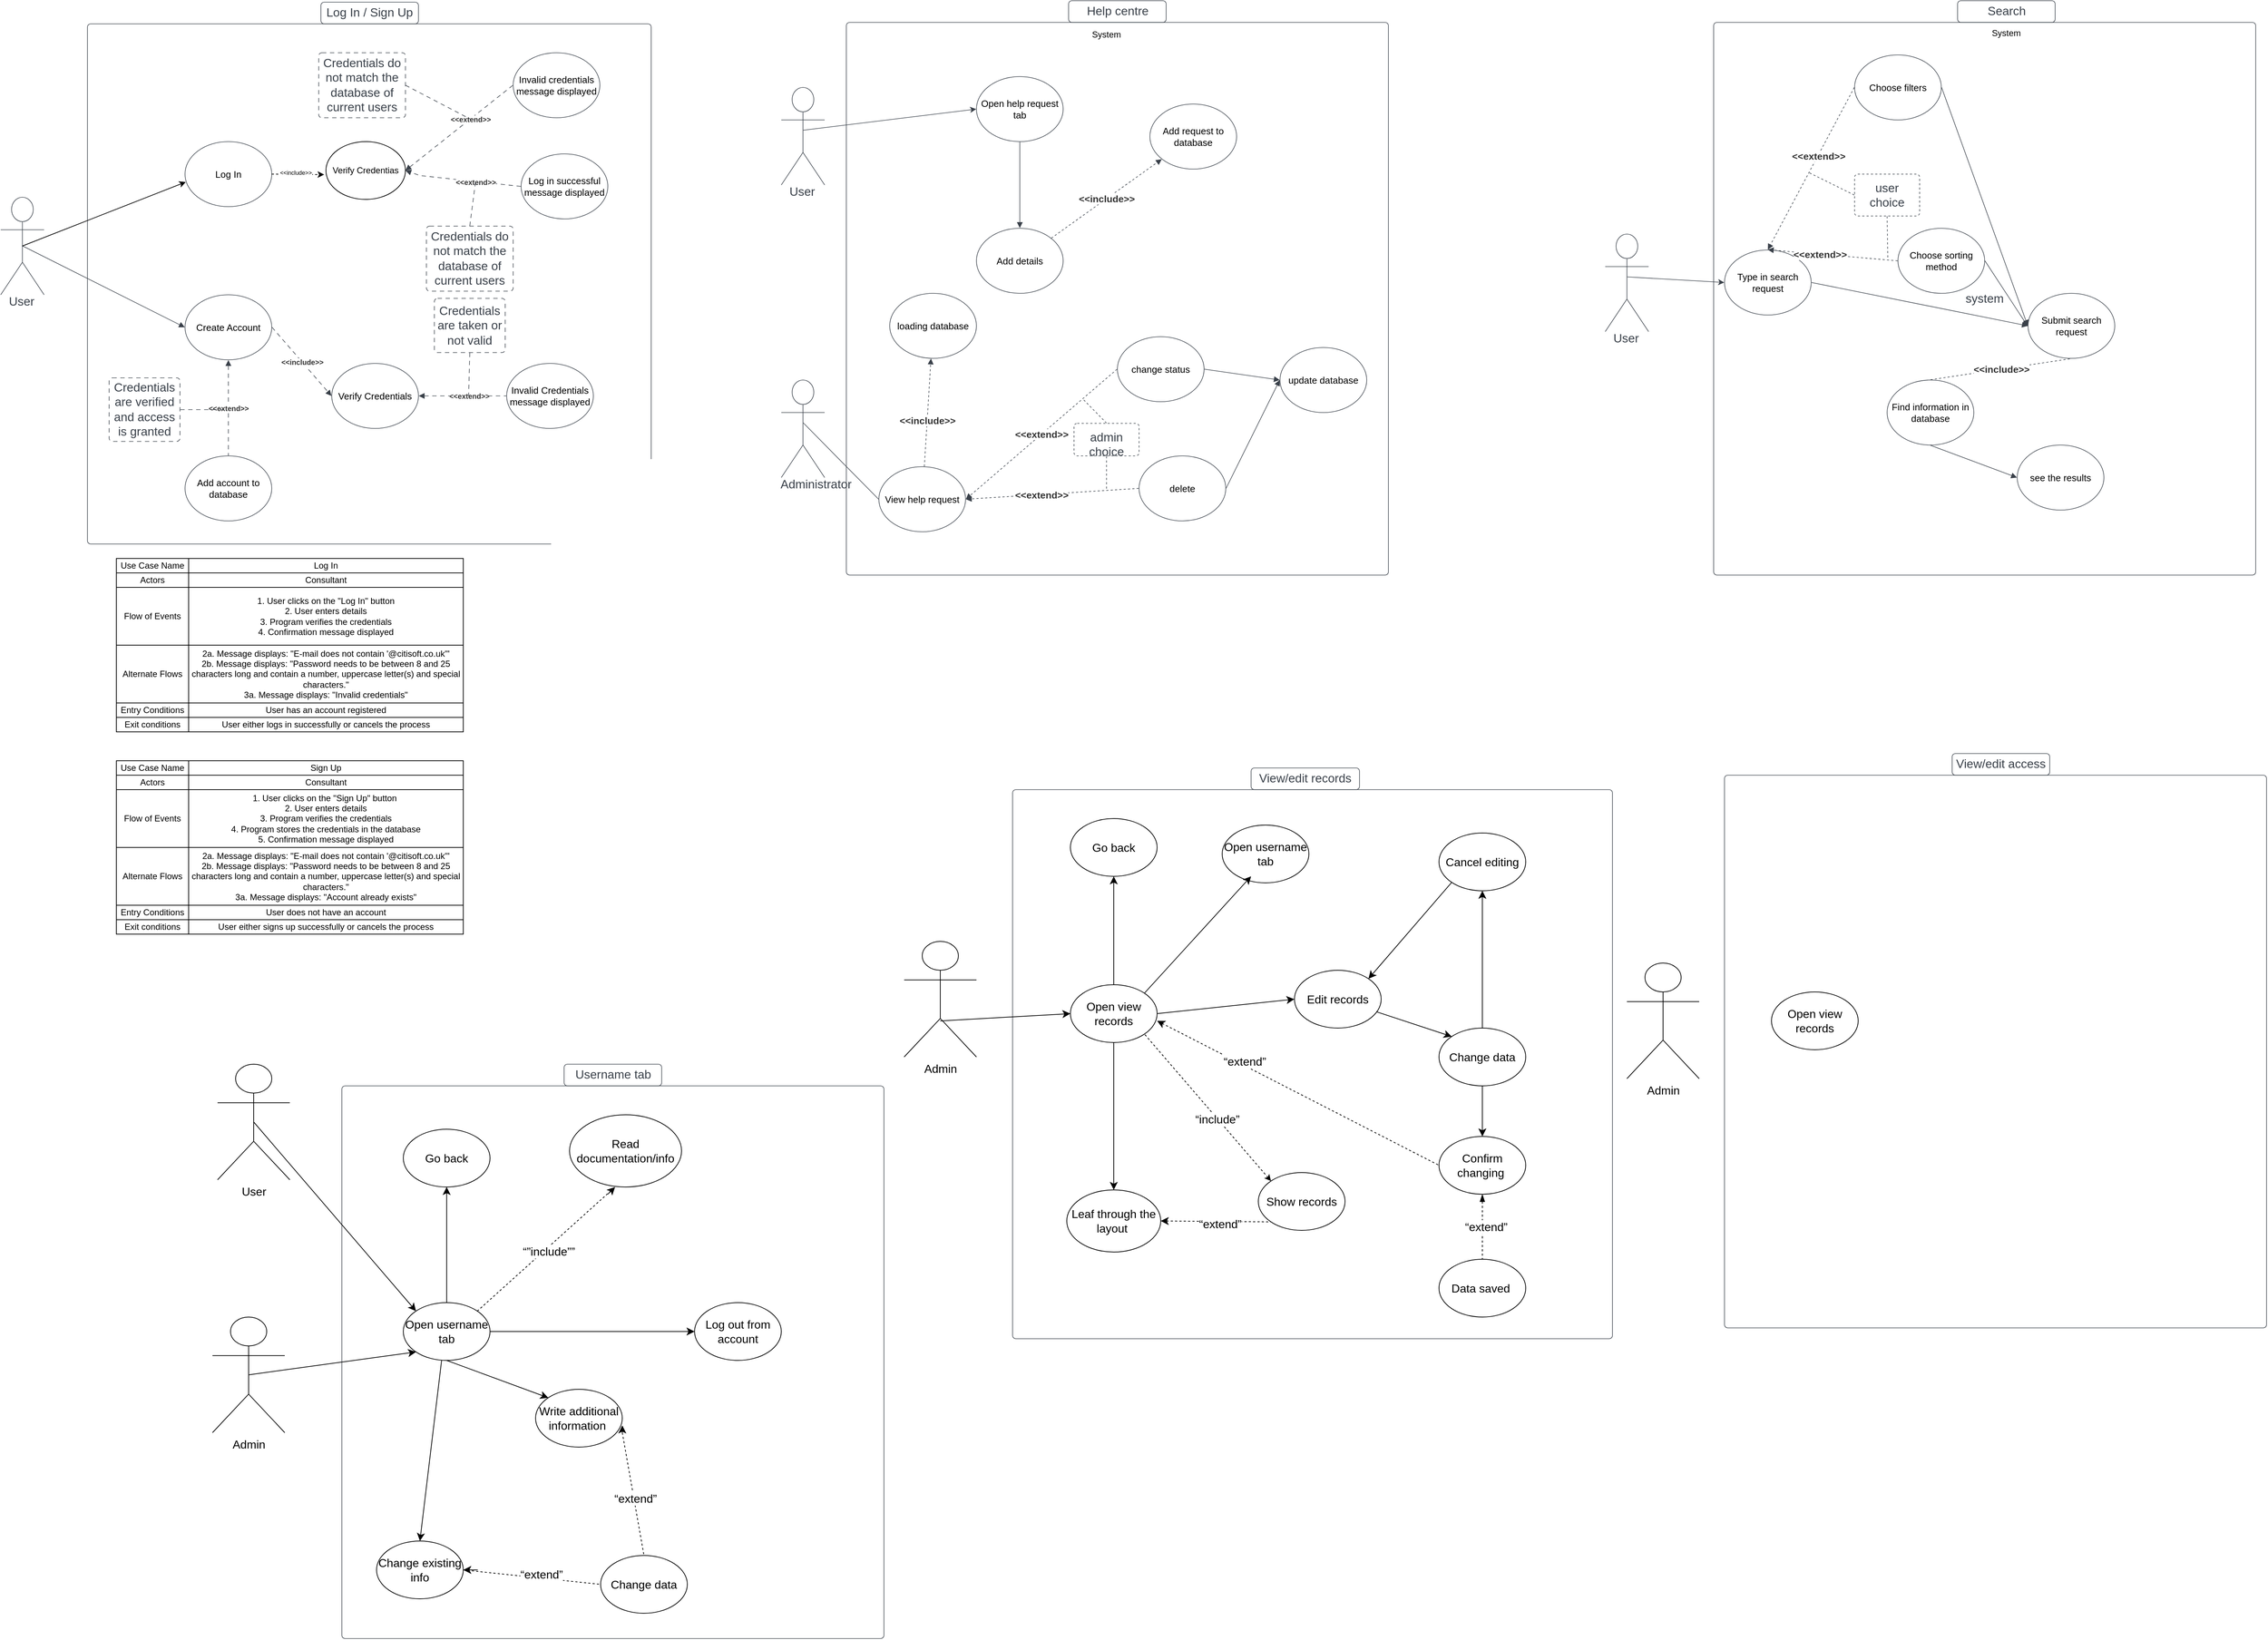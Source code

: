 <mxfile version="22.0.8" type="github">
  <diagram name="Page-1" id="Ytdvc4sDia0L2YPKh5zA">
    <mxGraphModel dx="2200" dy="1985" grid="1" gridSize="10" guides="1" tooltips="1" connect="1" arrows="1" fold="1" page="1" pageScale="1" pageWidth="827" pageHeight="1169" math="0" shadow="0">
      <root>
        <mxCell id="0" />
        <mxCell id="1" parent="0" />
        <mxCell id="6vR4dQL-GC3axhAhHZct-1" value="" style="html=1;overflow=block;blockSpacing=1;whiteSpace=wrap;container=1;pointerEvents=0;collapsible=0;recursiveResize=0;fontSize=16.7;fontColor=#3a414a;spacing=0;strokeColor=#3a414a;strokeOpacity=100;fillOpacity=0;rounded=1;absoluteArcSize=1;arcSize=9;fillColor=#000000;strokeWidth=0.8;lucidId=C6mC9e5NIt-3;" parent="1" vertex="1">
          <mxGeometry x="240" y="60" width="780" height="720" as="geometry" />
        </mxCell>
        <mxCell id="6vR4dQL-GC3axhAhHZct-6" value="Verify Credentials" style="html=1;overflow=block;blockSpacing=1;whiteSpace=wrap;ellipse;fontSize=13;spacing=3.8;strokeColor=#3a414a;strokeOpacity=100;rounded=1;absoluteArcSize=1;arcSize=9;strokeWidth=0.8;lucidId=j~mCf1Tzr66w;" parent="6vR4dQL-GC3axhAhHZct-1" vertex="1">
          <mxGeometry x="338" y="470" width="120" height="90" as="geometry" />
        </mxCell>
        <mxCell id="6vR4dQL-GC3axhAhHZct-12" value="Add account to database" style="html=1;overflow=block;blockSpacing=1;whiteSpace=wrap;ellipse;fontSize=13;spacing=3.8;strokeColor=#3a414a;strokeOpacity=100;rounded=1;absoluteArcSize=1;arcSize=9;strokeWidth=0.8;lucidId=IbnCg7UF-l9G;" parent="6vR4dQL-GC3axhAhHZct-1" vertex="1">
          <mxGeometry x="135" y="598" width="120" height="90" as="geometry" />
        </mxCell>
        <mxCell id="6vR4dQL-GC3axhAhHZct-25" value="Credentials are verified and access is granted" style="html=1;overflow=block;blockSpacing=1;whiteSpace=wrap;fontSize=16.7;fontColor=#3a414a;spacing=3.8;strokeColor=#3a414a;strokeOpacity=100;fillOpacity=0;rounded=1;absoluteArcSize=1;arcSize=9;fillColor=#000000;dashed=1;fixDash=1;dashPattern=6 5;strokeWidth=0.8;lucidId=aknCfjZeRp22;" parent="6vR4dQL-GC3axhAhHZct-1" vertex="1">
          <mxGeometry x="30" y="490" width="98" height="88" as="geometry" />
        </mxCell>
        <mxCell id="6vR4dQL-GC3axhAhHZct-4" value="Create Account" style="html=1;overflow=block;blockSpacing=1;whiteSpace=wrap;ellipse;fontSize=13;spacing=3.8;strokeColor=#3a414a;strokeOpacity=100;rounded=1;absoluteArcSize=1;arcSize=9;strokeWidth=0.8;lucidId=46mCivR2fwsK;" parent="6vR4dQL-GC3axhAhHZct-1" vertex="1">
          <mxGeometry x="135" y="375" width="120" height="90" as="geometry" />
        </mxCell>
        <mxCell id="6vR4dQL-GC3axhAhHZct-7" value="" style="html=1;jettySize=18;whiteSpace=wrap;fontSize=13;strokeColor=#3a414a;strokeOpacity=100;dashed=1;fixDash=1;dashPattern=6 5;strokeWidth=0.8;rounded=0;startArrow=none;endArrow=block;endFill=1;exitX=1.003;exitY=0.5;exitPerimeter=0;entryX=-0.003;entryY=0.5;entryPerimeter=0;lucidId=L~mCyPB0vYqP;" parent="6vR4dQL-GC3axhAhHZct-1" source="6vR4dQL-GC3axhAhHZct-4" target="6vR4dQL-GC3axhAhHZct-6" edge="1">
          <mxGeometry width="100" height="100" relative="1" as="geometry">
            <Array as="points" />
          </mxGeometry>
        </mxCell>
        <mxCell id="6vR4dQL-GC3axhAhHZct-8" value="&amp;lt;&amp;lt;include&amp;gt;&amp;gt;" style="text;html=1;resizable=0;labelBackgroundColor=default;align=center;verticalAlign=middle;fontStyle=1;fontColor=#333333;fontSize=10;" parent="6vR4dQL-GC3axhAhHZct-7" vertex="1">
          <mxGeometry relative="1" as="geometry" />
        </mxCell>
        <mxCell id="6vR4dQL-GC3axhAhHZct-13" value="" style="html=1;jettySize=18;whiteSpace=wrap;fontSize=13;strokeColor=#3a414a;strokeOpacity=100;dashed=1;fixDash=1;dashPattern=6 5;strokeWidth=0.8;rounded=0;startArrow=block;startFill=1;endArrow=none;exitX=0.5;exitY=1.004;exitPerimeter=0;entryX=0.5;entryY=-0.004;entryPerimeter=0;lucidId=VbnCiAbkZU~H;" parent="6vR4dQL-GC3axhAhHZct-1" source="6vR4dQL-GC3axhAhHZct-4" target="6vR4dQL-GC3axhAhHZct-12" edge="1">
          <mxGeometry width="100" height="100" relative="1" as="geometry">
            <Array as="points" />
          </mxGeometry>
        </mxCell>
        <mxCell id="6vR4dQL-GC3axhAhHZct-14" value="&amp;lt;&amp;lt;extend&amp;gt;&amp;gt;" style="text;html=1;resizable=0;labelBackgroundColor=default;align=center;verticalAlign=middle;fontStyle=1;fontColor=#333333;fontSize=10;" parent="6vR4dQL-GC3axhAhHZct-13" vertex="1">
          <mxGeometry relative="1" as="geometry" />
        </mxCell>
        <mxCell id="6vR4dQL-GC3axhAhHZct-15" value="Invalid Credentials message displayed" style="html=1;overflow=block;blockSpacing=1;whiteSpace=wrap;ellipse;fontSize=13;spacing=3.8;strokeColor=#3a414a;strokeOpacity=100;rounded=1;absoluteArcSize=1;arcSize=9;strokeWidth=0.8;lucidId=2cnCjqfVAo9T;" parent="6vR4dQL-GC3axhAhHZct-1" vertex="1">
          <mxGeometry x="580" y="470" width="120" height="90" as="geometry" />
        </mxCell>
        <mxCell id="6vR4dQL-GC3axhAhHZct-16" value="" style="html=1;jettySize=18;whiteSpace=wrap;fontSize=13;strokeColor=#3a414a;strokeOpacity=100;dashed=1;fixDash=1;dashPattern=6 5;strokeWidth=0.8;rounded=0;startArrow=block;startFill=1;endArrow=none;exitX=1.003;exitY=0.5;exitPerimeter=0;entryX=-0.003;entryY=0.5;entryPerimeter=0;lucidId=venC4A-9usjn;" parent="6vR4dQL-GC3axhAhHZct-1" source="6vR4dQL-GC3axhAhHZct-6" target="6vR4dQL-GC3axhAhHZct-15" edge="1">
          <mxGeometry width="100" height="100" relative="1" as="geometry">
            <Array as="points" />
          </mxGeometry>
        </mxCell>
        <mxCell id="6vR4dQL-GC3axhAhHZct-17" value="&amp;lt;&amp;lt;extend&amp;gt;&amp;gt;" style="text;html=1;resizable=0;labelBackgroundColor=default;align=center;verticalAlign=middle;fontStyle=1;fontColor=#333333;fontSize=10;" parent="6vR4dQL-GC3axhAhHZct-16" vertex="1">
          <mxGeometry x="0.137" relative="1" as="geometry" />
        </mxCell>
        <mxCell id="6vR4dQL-GC3axhAhHZct-18" value="Credentials are taken or not valid" style="html=1;overflow=block;blockSpacing=1;whiteSpace=wrap;fontSize=16.7;fontColor=#3a414a;spacing=3.8;strokeColor=#3a414a;strokeOpacity=100;fillOpacity=0;rounded=1;absoluteArcSize=1;arcSize=9;fillColor=#000000;dashed=1;fixDash=1;dashPattern=6 5;strokeWidth=0.8;lucidId=-enCEf3ejthg;" parent="6vR4dQL-GC3axhAhHZct-1" vertex="1">
          <mxGeometry x="480" y="380" width="98" height="75" as="geometry" />
        </mxCell>
        <mxCell id="6vR4dQL-GC3axhAhHZct-19" value="" style="html=1;jettySize=18;whiteSpace=wrap;fontSize=13;strokeColor=#3a414a;strokeOpacity=100;dashed=1;fixDash=1;dashPattern=6 5;strokeWidth=0.8;rounded=0;startArrow=none;endArrow=none;exitX=0.5;exitY=1.005;exitPerimeter=0;lucidId=JgnC6-sNVd.s;entryX=0;entryY=0;entryDx=0;entryDy=0;" parent="6vR4dQL-GC3axhAhHZct-1" source="6vR4dQL-GC3axhAhHZct-18" target="6vR4dQL-GC3axhAhHZct-17" edge="1">
          <mxGeometry width="100" height="100" relative="1" as="geometry">
            <Array as="points" />
            <mxPoint x="510" y="195" as="targetPoint" />
          </mxGeometry>
        </mxCell>
        <mxCell id="6vR4dQL-GC3axhAhHZct-50" value="Log In" style="html=1;overflow=block;blockSpacing=1;whiteSpace=wrap;ellipse;fontSize=13;spacing=3.8;strokeColor=#3a414a;strokeOpacity=100;rounded=1;absoluteArcSize=1;arcSize=9;strokeWidth=0.8;lucidId=1TnCeRcBgIai;" parent="6vR4dQL-GC3axhAhHZct-1" vertex="1">
          <mxGeometry x="135" y="163" width="120" height="90" as="geometry" />
        </mxCell>
        <mxCell id="6vR4dQL-GC3axhAhHZct-51" value="Invalid credentials message displayed" style="html=1;overflow=block;blockSpacing=1;whiteSpace=wrap;ellipse;fontSize=13;spacing=3.8;strokeColor=#3a414a;strokeOpacity=100;rounded=1;absoluteArcSize=1;arcSize=9;strokeWidth=0.8;lucidId=mUnCxv-QGtzJ;" parent="6vR4dQL-GC3axhAhHZct-1" vertex="1">
          <mxGeometry x="589" y="40" width="120" height="90" as="geometry" />
        </mxCell>
        <mxCell id="6vR4dQL-GC3axhAhHZct-52" value="" style="html=1;jettySize=18;whiteSpace=wrap;fontSize=13;strokeColor=#3a414a;strokeOpacity=100;dashed=1;fixDash=1;dashPattern=6 5;strokeWidth=0.8;rounded=0;startArrow=block;startFill=1;endArrow=none;entryX=-0.003;entryY=0.5;entryPerimeter=0;lucidId=pUnCNJh5Bu_f;exitX=1;exitY=0.5;exitDx=0;exitDy=0;" parent="6vR4dQL-GC3axhAhHZct-1" source="q0sa2IvHLagkZVXANvXT-25" target="6vR4dQL-GC3axhAhHZct-51" edge="1">
          <mxGeometry width="100" height="100" relative="1" as="geometry">
            <Array as="points" />
            <mxPoint x="440" y="170" as="sourcePoint" />
          </mxGeometry>
        </mxCell>
        <mxCell id="6vR4dQL-GC3axhAhHZct-53" value="&amp;lt;&amp;lt;extend&amp;gt;&amp;gt;" style="text;html=1;resizable=0;labelBackgroundColor=default;align=center;verticalAlign=middle;fontStyle=1;fontColor=#333333;fontSize=10;" parent="6vR4dQL-GC3axhAhHZct-52" vertex="1">
          <mxGeometry x="0.208" relative="1" as="geometry" />
        </mxCell>
        <mxCell id="6vR4dQL-GC3axhAhHZct-54" value="Credentials do not match the database of current users" style="html=1;overflow=block;blockSpacing=1;whiteSpace=wrap;fontSize=16.7;fontColor=#3a414a;spacing=3.8;strokeColor=#3a414a;strokeOpacity=100;fillOpacity=0;rounded=1;absoluteArcSize=1;arcSize=9;fillColor=#000000;dashed=1;fixDash=1;dashPattern=6 5;strokeWidth=0.8;lucidId=3UnC29L0p1P6;" parent="6vR4dQL-GC3axhAhHZct-1" vertex="1">
          <mxGeometry x="320" y="40" width="120" height="90" as="geometry" />
        </mxCell>
        <mxCell id="6vR4dQL-GC3axhAhHZct-55" value="" style="html=1;jettySize=18;whiteSpace=wrap;fontSize=13;strokeColor=#3a414a;strokeOpacity=100;dashed=1;fixDash=1;dashPattern=6 5;strokeWidth=0.8;rounded=0;startArrow=none;endArrow=none;exitX=1;exitY=0.5;lucidId=wVnC6unMUMuJ;entryX=0;entryY=0;entryDx=0;entryDy=0;exitDx=0;exitDy=0;" parent="6vR4dQL-GC3axhAhHZct-1" source="6vR4dQL-GC3axhAhHZct-54" target="6vR4dQL-GC3axhAhHZct-53" edge="1">
          <mxGeometry width="100" height="100" relative="1" as="geometry">
            <Array as="points" />
            <mxPoint x="320" y="190" as="targetPoint" />
          </mxGeometry>
        </mxCell>
        <mxCell id="6vR4dQL-GC3axhAhHZct-56" value="Log in successful message displayed" style="html=1;overflow=block;blockSpacing=1;whiteSpace=wrap;ellipse;fontSize=13;spacing=3.8;strokeColor=#3a414a;strokeOpacity=100;rounded=1;absoluteArcSize=1;arcSize=9;strokeWidth=0.8;lucidId=MVnCm_vyAcN7;" parent="6vR4dQL-GC3axhAhHZct-1" vertex="1">
          <mxGeometry x="600" y="180" width="120" height="90" as="geometry" />
        </mxCell>
        <mxCell id="6vR4dQL-GC3axhAhHZct-57" value="" style="html=1;jettySize=18;whiteSpace=wrap;fontSize=13;strokeColor=#3a414a;strokeOpacity=100;dashed=1;fixDash=1;dashPattern=6 5;strokeWidth=0.8;rounded=0;startArrow=none;endArrow=block;endFill=1;exitX=-0.003;exitY=0.5;exitPerimeter=0;lucidId=PVnCwPI7EpMv;entryX=1;entryY=0.5;entryDx=0;entryDy=0;" parent="6vR4dQL-GC3axhAhHZct-1" source="6vR4dQL-GC3axhAhHZct-56" target="q0sa2IvHLagkZVXANvXT-25" edge="1">
          <mxGeometry width="100" height="100" relative="1" as="geometry">
            <Array as="points">
              <mxPoint x="460" y="210" />
            </Array>
            <mxPoint x="430" y="240" as="targetPoint" />
          </mxGeometry>
        </mxCell>
        <mxCell id="6vR4dQL-GC3axhAhHZct-58" value="&amp;lt;&amp;lt;extend&amp;gt;&amp;gt;" style="text;html=1;resizable=0;labelBackgroundColor=default;align=center;verticalAlign=middle;fontStyle=1;fontColor=#333333;fontSize=10;" parent="6vR4dQL-GC3axhAhHZct-57" vertex="1">
          <mxGeometry x="-0.219" relative="1" as="geometry" />
        </mxCell>
        <mxCell id="6vR4dQL-GC3axhAhHZct-59" value="Credentials do not match the database of current users" style="html=1;overflow=block;blockSpacing=1;whiteSpace=wrap;fontSize=16.7;fontColor=#3a414a;spacing=3.8;strokeColor=#3a414a;strokeOpacity=100;fillOpacity=0;rounded=1;absoluteArcSize=1;arcSize=9;fillColor=#000000;dashed=1;fixDash=1;dashPattern=6 5;strokeWidth=0.8;lucidId=vWnCCHJRT5i2;" parent="6vR4dQL-GC3axhAhHZct-1" vertex="1">
          <mxGeometry x="469" y="280" width="120" height="90" as="geometry" />
        </mxCell>
        <mxCell id="6vR4dQL-GC3axhAhHZct-60" value="" style="html=1;jettySize=18;whiteSpace=wrap;fontSize=13;strokeColor=#3a414a;strokeOpacity=100;dashed=1;fixDash=1;dashPattern=6 5;strokeWidth=0.8;rounded=0;startArrow=none;endArrow=none;exitX=0.5;exitY=-0.004;exitPerimeter=0;lucidId=HWnCu70s5fXD;entryX=0;entryY=0;entryDx=0;entryDy=0;" parent="6vR4dQL-GC3axhAhHZct-1" source="6vR4dQL-GC3axhAhHZct-59" target="6vR4dQL-GC3axhAhHZct-58" edge="1">
          <mxGeometry width="100" height="100" relative="1" as="geometry">
            <Array as="points" />
            <mxPoint x="320" y="310" as="targetPoint" />
          </mxGeometry>
        </mxCell>
        <mxCell id="q0sa2IvHLagkZVXANvXT-25" value="Verify Credentias" style="ellipse;whiteSpace=wrap;html=1;" parent="6vR4dQL-GC3axhAhHZct-1" vertex="1">
          <mxGeometry x="330" y="163" width="110" height="80" as="geometry" />
        </mxCell>
        <mxCell id="q0sa2IvHLagkZVXANvXT-26" style="rounded=0;orthogonalLoop=1;jettySize=auto;html=1;exitX=1;exitY=0.5;exitDx=0;exitDy=0;entryX=-0.023;entryY=0.571;entryDx=0;entryDy=0;entryPerimeter=0;dashed=1;" parent="6vR4dQL-GC3axhAhHZct-1" source="6vR4dQL-GC3axhAhHZct-50" target="q0sa2IvHLagkZVXANvXT-25" edge="1">
          <mxGeometry relative="1" as="geometry" />
        </mxCell>
        <mxCell id="q0sa2IvHLagkZVXANvXT-27" value="&amp;lt;&amp;lt;include&amp;gt;&amp;gt;" style="edgeLabel;html=1;align=center;verticalAlign=middle;resizable=0;points=[];fontSize=8;" parent="q0sa2IvHLagkZVXANvXT-26" vertex="1" connectable="0">
          <mxGeometry x="-0.104" y="3" relative="1" as="geometry">
            <mxPoint as="offset" />
          </mxGeometry>
        </mxCell>
        <mxCell id="6vR4dQL-GC3axhAhHZct-3" value="User" style="html=1;overflow=block;blockSpacing=1;shape=umlActor;labelPosition=center;verticalLabelPosition=bottom;verticalAlign=top;whiteSpace=nowrap;fontSize=16.7;fontColor=#3a414a;spacing=0;strokeColor=#3a414a;strokeOpacity=100;rounded=1;absoluteArcSize=1;arcSize=9;strokeWidth=0.8;lucidId=U6mCrDSgNbLb;" parent="1" vertex="1">
          <mxGeometry x="120" y="300" width="60" height="135" as="geometry" />
        </mxCell>
        <mxCell id="6vR4dQL-GC3axhAhHZct-5" value="" style="html=1;jettySize=18;whiteSpace=wrap;fontSize=13;strokeColor=#3a414a;strokeOpacity=100;strokeWidth=0.8;rounded=0;startArrow=block;startFill=1;endArrow=none;exitX=-0.003;exitY=0.5;exitPerimeter=0;entryX=0.507;entryY=0.5;entryPerimeter=0;lucidId=..mC2ShL9e-b;" parent="1" source="6vR4dQL-GC3axhAhHZct-4" target="6vR4dQL-GC3axhAhHZct-3" edge="1">
          <mxGeometry width="100" height="100" relative="1" as="geometry">
            <Array as="points" />
          </mxGeometry>
        </mxCell>
        <mxCell id="6vR4dQL-GC3axhAhHZct-26" value="" style="html=1;jettySize=18;whiteSpace=wrap;fontSize=13;strokeColor=#3a414a;strokeOpacity=100;dashed=1;fixDash=1;dashPattern=6 5;strokeWidth=0.8;rounded=0;startArrow=none;endArrow=none;exitX=1.004;exitY=0.5;exitPerimeter=0;lucidId=DknCMLLJci.X;" parent="1" source="6vR4dQL-GC3axhAhHZct-25" edge="1">
          <mxGeometry width="100" height="100" relative="1" as="geometry">
            <Array as="points" />
            <mxPoint x="430" y="594" as="targetPoint" />
          </mxGeometry>
        </mxCell>
        <mxCell id="6vR4dQL-GC3axhAhHZct-31" value="Log In / Sign Up" style="html=1;overflow=block;blockSpacing=1;whiteSpace=wrap;fontSize=16.7;fontColor=#3a414a;spacing=3.8;strokeColor=#3a414a;strokeOpacity=100;fillOpacity=0;rounded=1;absoluteArcSize=1;arcSize=9;fillColor=#000000;strokeWidth=0.8;lucidId=YAnCTzveyhfe;" parent="1" vertex="1">
          <mxGeometry x="563" y="30" width="135" height="30" as="geometry" />
        </mxCell>
        <mxCell id="6vR4dQL-GC3axhAhHZct-61" style="rounded=0;orthogonalLoop=1;jettySize=auto;html=1;exitX=0.5;exitY=0.5;exitDx=0;exitDy=0;exitPerimeter=0;entryX=0.008;entryY=0.622;entryDx=0;entryDy=0;entryPerimeter=0;" parent="1" source="6vR4dQL-GC3axhAhHZct-3" target="6vR4dQL-GC3axhAhHZct-50" edge="1">
          <mxGeometry relative="1" as="geometry" />
        </mxCell>
        <mxCell id="1OJHstHyKNJNklW6DiGo-155" value="" style="html=1;overflow=block;blockSpacing=1;whiteSpace=wrap;container=1;pointerEvents=0;collapsible=0;recursiveResize=0;fontSize=16.7;fontColor=#3a414a;spacing=0;strokeColor=#3a414a;strokeOpacity=100;fillOpacity=0;rounded=1;absoluteArcSize=1;arcSize=9;fillColor=#000000;strokeWidth=0.8;lucidId=BeGFD0pLSkw_;" parent="1" vertex="1">
          <mxGeometry x="1290" y="58" width="750" height="765" as="geometry" />
        </mxCell>
        <mxCell id="Bqvic-vJyQrLB7bYGRzd-67" value="System" style="text;html=1;strokeColor=none;fillColor=none;align=center;verticalAlign=middle;whiteSpace=wrap;rounded=0;" parent="1OJHstHyKNJNklW6DiGo-155" vertex="1">
          <mxGeometry x="330" y="2" width="60" height="30" as="geometry" />
        </mxCell>
        <mxCell id="1OJHstHyKNJNklW6DiGo-156" value="User" style="html=1;overflow=block;blockSpacing=1;shape=umlActor;labelPosition=center;verticalLabelPosition=bottom;verticalAlign=top;whiteSpace=nowrap;fontSize=16.7;fontColor=#3a414a;spacing=0;strokeColor=#3a414a;strokeOpacity=100;rounded=1;absoluteArcSize=1;arcSize=9;strokeWidth=0.8;lucidId=vpGFVkSyYXx9;" parent="1" vertex="1">
          <mxGeometry x="1200" y="148" width="60" height="135" as="geometry" />
        </mxCell>
        <mxCell id="1OJHstHyKNJNklW6DiGo-157" value="Open help request tab" style="html=1;overflow=block;blockSpacing=1;whiteSpace=wrap;ellipse;fontSize=13;spacing=3.8;strokeColor=#3a414a;strokeOpacity=100;rounded=1;absoluteArcSize=1;arcSize=9;strokeWidth=0.8;lucidId=ZpGFaHIB0dEf;" parent="1" vertex="1">
          <mxGeometry x="1470" y="133" width="120" height="90" as="geometry" />
        </mxCell>
        <mxCell id="1OJHstHyKNJNklW6DiGo-158" value="Add request to database" style="html=1;overflow=block;blockSpacing=1;whiteSpace=wrap;ellipse;fontSize=13;spacing=3.8;strokeColor=#3a414a;strokeOpacity=100;rounded=1;absoluteArcSize=1;arcSize=9;strokeWidth=0.8;lucidId=GtGF5D6FXER~;" parent="1" vertex="1">
          <mxGeometry x="1710" y="171" width="120" height="90" as="geometry" />
        </mxCell>
        <mxCell id="1OJHstHyKNJNklW6DiGo-159" value="" style="html=1;jettySize=18;whiteSpace=wrap;fontSize=13;strokeColor=#3a414a;strokeOpacity=100;strokeWidth=0.8;rounded=0;startArrow=none;exitX=0.506;exitY=0.439;exitPerimeter=0;entryX=-0.003;entryY=0.5;entryPerimeter=0;lucidId=4uGFILEftq11;" parent="1" source="1OJHstHyKNJNklW6DiGo-156" target="1OJHstHyKNJNklW6DiGo-157" edge="1">
          <mxGeometry width="100" height="100" relative="1" as="geometry">
            <Array as="points" />
          </mxGeometry>
        </mxCell>
        <mxCell id="1OJHstHyKNJNklW6DiGo-160" value="Add details" style="html=1;overflow=block;blockSpacing=1;whiteSpace=wrap;ellipse;fontSize=13;spacing=3.8;strokeColor=#3a414a;strokeOpacity=100;rounded=1;absoluteArcSize=1;arcSize=9;strokeWidth=0.8;lucidId=4vGFCigN5jJ.;" parent="1" vertex="1">
          <mxGeometry x="1470" y="343" width="120" height="90" as="geometry" />
        </mxCell>
        <mxCell id="1OJHstHyKNJNklW6DiGo-161" value="" style="html=1;jettySize=18;whiteSpace=wrap;fontSize=13;strokeColor=#3a414a;strokeOpacity=100;strokeWidth=0.8;rounded=0;startArrow=none;endArrow=block;endFill=1;exitX=0.5;exitY=1.004;exitPerimeter=0;entryX=0.5;entryY=-0.004;entryPerimeter=0;lucidId=jwGFqHiYJGC7;" parent="1" source="1OJHstHyKNJNklW6DiGo-157" target="1OJHstHyKNJNklW6DiGo-160" edge="1">
          <mxGeometry width="100" height="100" relative="1" as="geometry">
            <Array as="points" />
          </mxGeometry>
        </mxCell>
        <mxCell id="1OJHstHyKNJNklW6DiGo-162" value="" style="html=1;jettySize=18;whiteSpace=wrap;fontSize=13;strokeColor=#3a414a;strokeOpacity=100;dashed=1;fixDash=1;strokeWidth=0.8;rounded=0;startArrow=none;endArrow=block;endFill=1;exitX=0.863;exitY=0.152;exitPerimeter=0;entryX=0.137;entryY=0.848;entryPerimeter=0;lucidId=JwGFjEyW~94H;" parent="1" source="1OJHstHyKNJNklW6DiGo-160" target="1OJHstHyKNJNklW6DiGo-158" edge="1">
          <mxGeometry width="100" height="100" relative="1" as="geometry">
            <Array as="points" />
          </mxGeometry>
        </mxCell>
        <mxCell id="1OJHstHyKNJNklW6DiGo-163" value="&amp;lt;&amp;lt;include&amp;gt;&amp;gt;" style="text;html=1;resizable=0;labelBackgroundColor=default;align=center;verticalAlign=middle;fontStyle=1;fontColor=#333333;fontSize=13.3;" parent="1OJHstHyKNJNklW6DiGo-162" vertex="1">
          <mxGeometry relative="1" as="geometry" />
        </mxCell>
        <mxCell id="1OJHstHyKNJNklW6DiGo-164" value="Administrator" style="html=1;overflow=block;blockSpacing=1;shape=umlActor;labelPosition=center;verticalLabelPosition=bottom;verticalAlign=top;whiteSpace=nowrap;fontSize=16.7;fontColor=#3a414a;spacing=0;strokeColor=#3a414a;strokeOpacity=100;rounded=1;absoluteArcSize=1;arcSize=9;strokeWidth=0.8;lucidId=nzGFpYim143f;" parent="1" vertex="1">
          <mxGeometry x="1200" y="553" width="60" height="135" as="geometry" />
        </mxCell>
        <mxCell id="1OJHstHyKNJNklW6DiGo-165" value="View help request" style="html=1;overflow=block;blockSpacing=1;whiteSpace=wrap;ellipse;fontSize=13;spacing=3.8;strokeColor=#3a414a;strokeOpacity=100;rounded=1;absoluteArcSize=1;arcSize=9;strokeWidth=0.8;lucidId=.zGFiMqKMeuo;" parent="1" vertex="1">
          <mxGeometry x="1335" y="673" width="120" height="90" as="geometry" />
        </mxCell>
        <mxCell id="1OJHstHyKNJNklW6DiGo-166" value="" style="html=1;jettySize=18;whiteSpace=wrap;fontSize=13;strokeColor=#3a414a;strokeOpacity=100;strokeWidth=0.8;rounded=0;startArrow=none;endArrow=none;exitX=0.506;exitY=0.439;exitPerimeter=0;entryX=-0.003;entryY=0.5;entryPerimeter=0;lucidId=JIGFXTbBV3~T;" parent="1" source="1OJHstHyKNJNklW6DiGo-164" target="1OJHstHyKNJNklW6DiGo-165" edge="1">
          <mxGeometry width="100" height="100" relative="1" as="geometry">
            <Array as="points" />
          </mxGeometry>
        </mxCell>
        <mxCell id="1OJHstHyKNJNklW6DiGo-167" value="loading database" style="html=1;overflow=block;blockSpacing=1;whiteSpace=wrap;ellipse;fontSize=13;spacing=3.8;strokeColor=#3a414a;strokeOpacity=100;rounded=1;absoluteArcSize=1;arcSize=9;strokeWidth=0.8;lucidId=fMGF3glqqR0~;" parent="1" vertex="1">
          <mxGeometry x="1350" y="433" width="120" height="90" as="geometry" />
        </mxCell>
        <mxCell id="1OJHstHyKNJNklW6DiGo-168" value="change status" style="html=1;overflow=block;blockSpacing=1;whiteSpace=wrap;ellipse;fontSize=13;spacing=3.8;strokeColor=#3a414a;strokeOpacity=100;rounded=1;absoluteArcSize=1;arcSize=9;strokeWidth=0.8;lucidId=aNGFNYM4~sqP;" parent="1" vertex="1">
          <mxGeometry x="1665" y="493" width="120" height="90" as="geometry" />
        </mxCell>
        <mxCell id="1OJHstHyKNJNklW6DiGo-169" value="delete" style="html=1;overflow=block;blockSpacing=1;whiteSpace=wrap;ellipse;fontSize=13;spacing=3.8;strokeColor=#3a414a;strokeOpacity=100;rounded=1;absoluteArcSize=1;arcSize=9;strokeWidth=0.8;lucidId=_NGFpUlW80gB;" parent="1" vertex="1">
          <mxGeometry x="1695" y="658" width="120" height="90" as="geometry" />
        </mxCell>
        <mxCell id="1OJHstHyKNJNklW6DiGo-170" value="update database" style="html=1;overflow=block;blockSpacing=1;whiteSpace=wrap;ellipse;fontSize=13;spacing=3.8;strokeColor=#3a414a;strokeOpacity=100;rounded=1;absoluteArcSize=1;arcSize=9;strokeWidth=0.8;lucidId=qOGFqpb~3_iu;" parent="1" vertex="1">
          <mxGeometry x="1890" y="508" width="120" height="90" as="geometry" />
        </mxCell>
        <mxCell id="1OJHstHyKNJNklW6DiGo-171" value="" style="html=1;jettySize=18;whiteSpace=wrap;fontSize=13;strokeColor=#3a414a;strokeOpacity=100;dashed=1;fixDash=1;strokeWidth=0.8;rounded=0;startArrow=none;endArrow=block;endFill=1;exitX=0.524;exitY=-0.003;exitPerimeter=0;entryX=0.476;entryY=1.003;entryPerimeter=0;lucidId=QOGFMjzzVc_C;" parent="1" source="1OJHstHyKNJNklW6DiGo-165" target="1OJHstHyKNJNklW6DiGo-167" edge="1">
          <mxGeometry width="100" height="100" relative="1" as="geometry">
            <Array as="points" />
          </mxGeometry>
        </mxCell>
        <mxCell id="1OJHstHyKNJNklW6DiGo-172" value="&amp;lt;&amp;lt;include&amp;gt;&amp;gt;" style="text;html=1;resizable=0;labelBackgroundColor=default;align=center;verticalAlign=middle;fontStyle=1;fontColor=#333333;fontSize=13.3;" parent="1OJHstHyKNJNklW6DiGo-171" vertex="1">
          <mxGeometry x="-0.145" relative="1" as="geometry" />
        </mxCell>
        <mxCell id="1OJHstHyKNJNklW6DiGo-173" value="" style="html=1;jettySize=18;whiteSpace=wrap;fontSize=13;strokeColor=#3a414a;strokeOpacity=100;dashed=1;fixDash=1;strokeWidth=0.8;rounded=0;startArrow=none;endArrow=block;endFill=1;exitX=-0.003;exitY=0.5;exitPerimeter=0;entryX=1.003;entryY=0.5;entryPerimeter=0;lucidId=vPGFeowx-j0X;" parent="1" source="1OJHstHyKNJNklW6DiGo-169" target="1OJHstHyKNJNklW6DiGo-165" edge="1">
          <mxGeometry width="100" height="100" relative="1" as="geometry">
            <Array as="points" />
          </mxGeometry>
        </mxCell>
        <mxCell id="1OJHstHyKNJNklW6DiGo-174" value="&amp;lt;&amp;lt;extend&amp;gt;&amp;gt;" style="text;html=1;resizable=0;labelBackgroundColor=default;align=center;verticalAlign=middle;fontStyle=1;fontColor=#333333;fontSize=13.3;" parent="1OJHstHyKNJNklW6DiGo-173" vertex="1">
          <mxGeometry x="0.127" relative="1" as="geometry" />
        </mxCell>
        <mxCell id="1OJHstHyKNJNklW6DiGo-175" value="" style="html=1;jettySize=18;whiteSpace=wrap;fontSize=13;strokeColor=#3a414a;strokeOpacity=100;dashed=1;fixDash=1;strokeWidth=0.8;rounded=0;startArrow=none;endArrow=block;endFill=1;exitX=-0.003;exitY=0.5;exitPerimeter=0;entryX=1.003;entryY=0.5;entryPerimeter=0;lucidId=CPGFaKpSsygV;" parent="1" source="1OJHstHyKNJNklW6DiGo-168" target="1OJHstHyKNJNklW6DiGo-165" edge="1">
          <mxGeometry width="100" height="100" relative="1" as="geometry">
            <Array as="points" />
          </mxGeometry>
        </mxCell>
        <mxCell id="1OJHstHyKNJNklW6DiGo-176" value="&amp;lt;&amp;lt;extend&amp;gt;&amp;gt;" style="text;html=1;resizable=0;labelBackgroundColor=default;align=center;verticalAlign=middle;fontStyle=1;fontColor=#333333;fontSize=13.3;" parent="1OJHstHyKNJNklW6DiGo-175" vertex="1">
          <mxGeometry relative="1" as="geometry" />
        </mxCell>
        <mxCell id="1OJHstHyKNJNklW6DiGo-177" value="" style="html=1;jettySize=18;whiteSpace=wrap;fontSize=13;strokeColor=#3a414a;strokeOpacity=100;strokeWidth=0.8;rounded=0;startArrow=none;endArrow=block;endFill=1;exitX=1.003;exitY=0.5;exitPerimeter=0;entryX=-0.003;entryY=0.5;entryPerimeter=0;lucidId=nQGFM1hmXuUh;" parent="1" source="1OJHstHyKNJNklW6DiGo-168" target="1OJHstHyKNJNklW6DiGo-170" edge="1">
          <mxGeometry width="100" height="100" relative="1" as="geometry">
            <Array as="points" />
          </mxGeometry>
        </mxCell>
        <mxCell id="1OJHstHyKNJNklW6DiGo-178" value="" style="html=1;jettySize=18;whiteSpace=wrap;fontSize=13;strokeColor=#3a414a;strokeOpacity=100;strokeWidth=0.8;rounded=0;startArrow=none;endArrow=block;endFill=1;exitX=1.003;exitY=0.5;exitPerimeter=0;entryX=-0.003;entryY=0.5;entryPerimeter=0;lucidId=AQGF8owcf9k7;" parent="1" source="1OJHstHyKNJNklW6DiGo-169" target="1OJHstHyKNJNklW6DiGo-170" edge="1">
          <mxGeometry width="100" height="100" relative="1" as="geometry">
            <Array as="points" />
          </mxGeometry>
        </mxCell>
        <mxCell id="1OJHstHyKNJNklW6DiGo-179" value="admin choice" style="html=1;overflow=block;blockSpacing=1;whiteSpace=wrap;fontSize=16.7;fontColor=#3a414a;spacing=9;strokeColor=#3a414a;strokeOpacity=100;rounded=1;absoluteArcSize=1;arcSize=9;dashed=1;fixDash=1;strokeWidth=0.8;lucidId=5SGFgEWi7IgW;" parent="1" vertex="1">
          <mxGeometry x="1605" y="613" width="90" height="45" as="geometry" />
        </mxCell>
        <mxCell id="1OJHstHyKNJNklW6DiGo-180" value="" style="html=1;jettySize=18;whiteSpace=wrap;fontSize=13;strokeColor=#3a414a;strokeOpacity=100;dashed=1;fixDash=1;strokeWidth=0.8;rounded=0;startArrow=none;endArrow=none;exitX=0.5;exitY=-0.008;exitPerimeter=0;lucidId=wTGFry7qydg7;" parent="1" source="1OJHstHyKNJNklW6DiGo-179" edge="1">
          <mxGeometry width="100" height="100" relative="1" as="geometry">
            <Array as="points" />
            <mxPoint x="1617" y="579" as="targetPoint" />
          </mxGeometry>
        </mxCell>
        <mxCell id="1OJHstHyKNJNklW6DiGo-181" value="" style="html=1;jettySize=18;whiteSpace=wrap;fontSize=13;strokeColor=#3a414a;strokeOpacity=100;dashed=1;fixDash=1;strokeWidth=0.8;rounded=0;startArrow=none;endArrow=none;exitX=0.5;exitY=1.008;exitPerimeter=0;lucidId=KTGFtxrxzj0g;" parent="1" source="1OJHstHyKNJNklW6DiGo-179" edge="1">
          <mxGeometry width="100" height="100" relative="1" as="geometry">
            <Array as="points" />
            <mxPoint x="1650" y="706" as="targetPoint" />
          </mxGeometry>
        </mxCell>
        <mxCell id="1OJHstHyKNJNklW6DiGo-182" value="Help centre" style="html=1;overflow=block;blockSpacing=1;whiteSpace=wrap;fontSize=16.7;fontColor=#3a414a;spacing=3.8;strokeColor=#3a414a;strokeOpacity=100;fillOpacity=0;rounded=1;absoluteArcSize=1;arcSize=9;fillColor=#000000;strokeWidth=0.8;lucidId=YAnCTzveyhfe;" parent="1" vertex="1">
          <mxGeometry x="1597.5" y="28" width="135" height="30" as="geometry" />
        </mxCell>
        <mxCell id="Bqvic-vJyQrLB7bYGRzd-45" value="system" style="html=1;overflow=block;blockSpacing=1;whiteSpace=wrap;container=1;pointerEvents=0;collapsible=0;recursiveResize=0;fontSize=16.7;fontColor=#3a414a;spacing=0;strokeColor=#3a414a;strokeOpacity=100;fillOpacity=0;rounded=1;absoluteArcSize=1;arcSize=9;fillColor=#000000;strokeWidth=0.8;lucidId=N~JHaBFP2N3E;" parent="1" vertex="1">
          <mxGeometry x="2490" y="58" width="750" height="765" as="geometry" />
        </mxCell>
        <mxCell id="Bqvic-vJyQrLB7bYGRzd-68" value="System" style="text;html=1;strokeColor=none;fillColor=none;align=center;verticalAlign=middle;whiteSpace=wrap;rounded=0;" parent="Bqvic-vJyQrLB7bYGRzd-45" vertex="1">
          <mxGeometry x="375" width="60" height="30" as="geometry" />
        </mxCell>
        <mxCell id="Bqvic-vJyQrLB7bYGRzd-46" value="User" style="html=1;overflow=block;blockSpacing=1;shape=umlActor;labelPosition=center;verticalLabelPosition=bottom;verticalAlign=top;whiteSpace=nowrap;fontSize=16.7;fontColor=#3a414a;spacing=0;strokeColor=#3a414a;strokeOpacity=100;rounded=1;absoluteArcSize=1;arcSize=9;strokeWidth=0.8;lucidId=N~JHmBPDwIQM;" parent="1" vertex="1">
          <mxGeometry x="2340" y="351" width="60" height="135" as="geometry" />
        </mxCell>
        <mxCell id="Bqvic-vJyQrLB7bYGRzd-47" value="Type in search request" style="html=1;overflow=block;blockSpacing=1;whiteSpace=wrap;ellipse;fontSize=13;spacing=3.8;strokeColor=#3a414a;strokeOpacity=100;rounded=1;absoluteArcSize=1;arcSize=9;strokeWidth=0.8;lucidId=N~JH9~ZH~qYt;" parent="1" vertex="1">
          <mxGeometry x="2505" y="373" width="120" height="90" as="geometry" />
        </mxCell>
        <mxCell id="Bqvic-vJyQrLB7bYGRzd-48" value="" style="html=1;jettySize=18;whiteSpace=wrap;fontSize=13;strokeColor=#3a414a;strokeOpacity=100;strokeWidth=0.8;rounded=0;startArrow=none;exitX=0.506;exitY=0.439;exitPerimeter=0;entryX=-0.003;entryY=0.5;entryPerimeter=0;lucidId=N~JHFVCOYIaK;" parent="1" source="Bqvic-vJyQrLB7bYGRzd-46" target="Bqvic-vJyQrLB7bYGRzd-47" edge="1">
          <mxGeometry width="100" height="100" relative="1" as="geometry">
            <Array as="points" />
          </mxGeometry>
        </mxCell>
        <mxCell id="Bqvic-vJyQrLB7bYGRzd-49" value="Choose filters" style="html=1;overflow=block;blockSpacing=1;whiteSpace=wrap;ellipse;fontSize=13;spacing=3.8;strokeColor=#3a414a;strokeOpacity=100;rounded=1;absoluteArcSize=1;arcSize=9;strokeWidth=0.8;lucidId=3AKHNt8c~iTE;" parent="1" vertex="1">
          <mxGeometry x="2685" y="103" width="120" height="90" as="geometry" />
        </mxCell>
        <mxCell id="Bqvic-vJyQrLB7bYGRzd-50" value="Choose sorting method" style="html=1;overflow=block;blockSpacing=1;whiteSpace=wrap;ellipse;fontSize=13;spacing=3.8;strokeColor=#3a414a;strokeOpacity=100;rounded=1;absoluteArcSize=1;arcSize=9;strokeWidth=0.8;lucidId=4AKHBS.n0QWH;" parent="1" vertex="1">
          <mxGeometry x="2745" y="343" width="120" height="90" as="geometry" />
        </mxCell>
        <mxCell id="Bqvic-vJyQrLB7bYGRzd-51" value="Submit search request" style="html=1;overflow=block;blockSpacing=1;whiteSpace=wrap;ellipse;fontSize=13;spacing=3.8;strokeColor=#3a414a;strokeOpacity=100;rounded=1;absoluteArcSize=1;arcSize=9;strokeWidth=0.8;lucidId=5AKHC8ERSOxO;" parent="1" vertex="1">
          <mxGeometry x="2925" y="433" width="120" height="90" as="geometry" />
        </mxCell>
        <mxCell id="Bqvic-vJyQrLB7bYGRzd-52" value="" style="html=1;jettySize=18;whiteSpace=wrap;fontSize=13;strokeColor=#3a414a;strokeOpacity=100;strokeWidth=0.8;rounded=0;startArrow=none;endArrow=block;endFill=1;exitX=1.003;exitY=0.5;exitPerimeter=0;entryX=-0.003;entryY=0.5;entryPerimeter=0;lucidId=ECKHcKHKESN7;" parent="1" source="Bqvic-vJyQrLB7bYGRzd-47" target="Bqvic-vJyQrLB7bYGRzd-51" edge="1">
          <mxGeometry width="100" height="100" relative="1" as="geometry">
            <Array as="points" />
          </mxGeometry>
        </mxCell>
        <mxCell id="Bqvic-vJyQrLB7bYGRzd-53" value="" style="html=1;jettySize=18;whiteSpace=wrap;fontSize=13;strokeColor=#3a414a;strokeOpacity=100;strokeWidth=0.8;rounded=0;startArrow=none;endArrow=block;endFill=1;exitX=1.003;exitY=0.5;exitPerimeter=0;entryX=-0.003;entryY=0.5;entryPerimeter=0;lucidId=HCKHlK-BeV-5;" parent="1" source="Bqvic-vJyQrLB7bYGRzd-49" target="Bqvic-vJyQrLB7bYGRzd-51" edge="1">
          <mxGeometry width="100" height="100" relative="1" as="geometry">
            <Array as="points" />
          </mxGeometry>
        </mxCell>
        <mxCell id="Bqvic-vJyQrLB7bYGRzd-54" value="" style="html=1;jettySize=18;whiteSpace=wrap;fontSize=13;strokeColor=#3a414a;strokeOpacity=100;strokeWidth=0.8;rounded=0;startArrow=none;endArrow=block;endFill=1;exitX=1.003;exitY=0.5;exitPerimeter=0;entryX=-0.003;entryY=0.508;entryPerimeter=0;lucidId=KCKHt02Xx7s.;" parent="1" source="Bqvic-vJyQrLB7bYGRzd-50" target="Bqvic-vJyQrLB7bYGRzd-51" edge="1">
          <mxGeometry width="100" height="100" relative="1" as="geometry">
            <Array as="points" />
          </mxGeometry>
        </mxCell>
        <mxCell id="Bqvic-vJyQrLB7bYGRzd-55" value="Find information in database" style="html=1;overflow=block;blockSpacing=1;whiteSpace=wrap;ellipse;fontSize=13;spacing=3.8;strokeColor=#3a414a;strokeOpacity=100;rounded=1;absoluteArcSize=1;arcSize=9;strokeWidth=0.8;lucidId=jDKHwEH9Gm9o;" parent="1" vertex="1">
          <mxGeometry x="2730" y="553" width="120" height="90" as="geometry" />
        </mxCell>
        <mxCell id="Bqvic-vJyQrLB7bYGRzd-56" value="" style="html=1;jettySize=18;whiteSpace=wrap;fontSize=13;strokeColor=#3a414a;strokeOpacity=100;dashed=1;fixDash=1;strokeWidth=0.8;rounded=0;startArrow=none;endArrow=block;endFill=1;exitX=-0.003;exitY=0.5;exitPerimeter=0;entryX=0.5;entryY=-0.004;entryPerimeter=0;lucidId=AEKHVS7~rerH;" parent="1" source="Bqvic-vJyQrLB7bYGRzd-49" target="Bqvic-vJyQrLB7bYGRzd-47" edge="1">
          <mxGeometry width="100" height="100" relative="1" as="geometry">
            <Array as="points" />
          </mxGeometry>
        </mxCell>
        <mxCell id="Bqvic-vJyQrLB7bYGRzd-57" value="&amp;lt;&amp;lt;extend&amp;gt;&amp;gt;" style="text;html=1;resizable=0;labelBackgroundColor=default;align=center;verticalAlign=middle;fontStyle=1;fontColor=#333333;fontSize=13.3;" parent="Bqvic-vJyQrLB7bYGRzd-56" vertex="1">
          <mxGeometry x="-0.159" relative="1" as="geometry" />
        </mxCell>
        <mxCell id="Bqvic-vJyQrLB7bYGRzd-58" value="" style="html=1;jettySize=18;whiteSpace=wrap;fontSize=13;strokeColor=#3a414a;strokeOpacity=100;dashed=1;fixDash=1;strokeWidth=0.8;rounded=0;startArrow=none;endArrow=block;endFill=1;exitX=-0.003;exitY=0.5;exitPerimeter=0;entryX=0.5;entryY=-0.004;entryPerimeter=0;lucidId=DEKHrCNKmXNl;" parent="1" source="Bqvic-vJyQrLB7bYGRzd-50" target="Bqvic-vJyQrLB7bYGRzd-47" edge="1">
          <mxGeometry width="100" height="100" relative="1" as="geometry">
            <Array as="points" />
          </mxGeometry>
        </mxCell>
        <mxCell id="Bqvic-vJyQrLB7bYGRzd-59" value="&amp;lt;&amp;lt;extend&amp;gt;&amp;gt;" style="text;html=1;resizable=0;labelBackgroundColor=default;align=center;verticalAlign=middle;fontStyle=1;fontColor=#333333;fontSize=13.3;" parent="Bqvic-vJyQrLB7bYGRzd-58" vertex="1">
          <mxGeometry x="0.197" relative="1" as="geometry" />
        </mxCell>
        <mxCell id="Bqvic-vJyQrLB7bYGRzd-60" value="user choice" style="html=1;overflow=block;blockSpacing=1;whiteSpace=wrap;fontSize=16.7;fontColor=#3a414a;spacing=9;strokeColor=#3a414a;strokeOpacity=100;rounded=1;absoluteArcSize=1;arcSize=9;dashed=1;fixDash=1;strokeWidth=0.8;lucidId=yGKHZzL_E-Pf;" parent="1" vertex="1">
          <mxGeometry x="2685" y="268" width="90" height="58" as="geometry" />
        </mxCell>
        <mxCell id="Bqvic-vJyQrLB7bYGRzd-61" value="" style="html=1;jettySize=18;whiteSpace=wrap;fontSize=13;strokeColor=#3a414a;strokeOpacity=100;dashed=1;fixDash=1;strokeWidth=0.8;rounded=0;startArrow=none;endArrow=none;exitX=-0.004;exitY=0.5;exitPerimeter=0;lucidId=HGKHUwfHlymg;" parent="1" source="Bqvic-vJyQrLB7bYGRzd-60" edge="1">
          <mxGeometry width="100" height="100" relative="1" as="geometry">
            <Array as="points" />
            <mxPoint x="2622" y="266" as="targetPoint" />
          </mxGeometry>
        </mxCell>
        <mxCell id="Bqvic-vJyQrLB7bYGRzd-62" value="" style="html=1;jettySize=18;whiteSpace=wrap;fontSize=13;strokeColor=#3a414a;strokeOpacity=100;dashed=1;fixDash=1;strokeWidth=0.8;rounded=0;startArrow=none;endArrow=none;exitX=0.5;exitY=1.006;exitPerimeter=0;lucidId=JGKH..4de5Xy;" parent="1" source="Bqvic-vJyQrLB7bYGRzd-60" edge="1">
          <mxGeometry width="100" height="100" relative="1" as="geometry">
            <Array as="points" />
            <mxPoint x="2731" y="387" as="targetPoint" />
          </mxGeometry>
        </mxCell>
        <mxCell id="Bqvic-vJyQrLB7bYGRzd-63" value="" style="html=1;jettySize=18;whiteSpace=wrap;fontSize=13;strokeColor=#3a414a;strokeOpacity=100;dashed=1;fixDash=1;strokeWidth=0.8;rounded=0;endArrow=none;exitX=0.5;exitY=-0.004;exitPerimeter=0;entryX=0.5;entryY=1.004;entryPerimeter=0;lucidId=3IKHFAMjMxM-;" parent="1" source="Bqvic-vJyQrLB7bYGRzd-55" target="Bqvic-vJyQrLB7bYGRzd-51" edge="1">
          <mxGeometry width="100" height="100" relative="1" as="geometry">
            <Array as="points" />
          </mxGeometry>
        </mxCell>
        <mxCell id="Bqvic-vJyQrLB7bYGRzd-64" value="&amp;lt;&amp;lt;include&amp;gt;&amp;gt;" style="text;html=1;resizable=0;labelBackgroundColor=default;align=center;verticalAlign=middle;fontStyle=1;fontColor=#333333;fontSize=13.3;" parent="Bqvic-vJyQrLB7bYGRzd-63" vertex="1">
          <mxGeometry relative="1" as="geometry" />
        </mxCell>
        <mxCell id="Bqvic-vJyQrLB7bYGRzd-65" value="see the results" style="html=1;overflow=block;blockSpacing=1;whiteSpace=wrap;ellipse;fontSize=13;spacing=3.8;strokeColor=#3a414a;strokeOpacity=100;rounded=1;absoluteArcSize=1;arcSize=9;strokeWidth=0.8;lucidId=vJKHtnxZXHlt;" parent="1" vertex="1">
          <mxGeometry x="2910" y="643" width="120" height="90" as="geometry" />
        </mxCell>
        <mxCell id="Bqvic-vJyQrLB7bYGRzd-66" value="" style="html=1;jettySize=18;whiteSpace=wrap;fontSize=13;strokeColor=#3a414a;strokeOpacity=100;strokeWidth=0.8;rounded=0;startArrow=none;endArrow=block;endFill=1;exitX=0.5;exitY=1.004;exitPerimeter=0;entryX=-0.003;entryY=0.5;entryPerimeter=0;lucidId=~4KHgbUt4pAa;" parent="1" source="Bqvic-vJyQrLB7bYGRzd-55" target="Bqvic-vJyQrLB7bYGRzd-65" edge="1">
          <mxGeometry width="100" height="100" relative="1" as="geometry">
            <Array as="points" />
          </mxGeometry>
        </mxCell>
        <mxCell id="Bqvic-vJyQrLB7bYGRzd-69" value="Search" style="html=1;overflow=block;blockSpacing=1;whiteSpace=wrap;fontSize=16.7;fontColor=#3a414a;spacing=3.8;strokeColor=#3a414a;strokeOpacity=100;fillOpacity=0;rounded=1;absoluteArcSize=1;arcSize=9;fillColor=#000000;strokeWidth=0.8;lucidId=YAnCTzveyhfe;" parent="1" vertex="1">
          <mxGeometry x="2827.5" y="28" width="135" height="30" as="geometry" />
        </mxCell>
        <mxCell id="q0sa2IvHLagkZVXANvXT-18" value="Use Case Name" style="rounded=0;whiteSpace=wrap;html=1;fillColor=none;" parent="1" vertex="1">
          <mxGeometry x="280" y="800" width="100" height="20" as="geometry" />
        </mxCell>
        <mxCell id="q0sa2IvHLagkZVXANvXT-19" value="Actors" style="rounded=0;whiteSpace=wrap;html=1;fillColor=none;" parent="1" vertex="1">
          <mxGeometry x="280" y="820" width="100" height="20" as="geometry" />
        </mxCell>
        <mxCell id="q0sa2IvHLagkZVXANvXT-20" value="Log In" style="rounded=0;whiteSpace=wrap;html=1;fillColor=none;" parent="1" vertex="1">
          <mxGeometry x="380" y="800" width="380" height="20" as="geometry" />
        </mxCell>
        <mxCell id="q0sa2IvHLagkZVXANvXT-21" value="Consultant" style="rounded=0;whiteSpace=wrap;html=1;fillColor=none;" parent="1" vertex="1">
          <mxGeometry x="380" y="820" width="380" height="20" as="geometry" />
        </mxCell>
        <mxCell id="q0sa2IvHLagkZVXANvXT-23" value="Flow of Events" style="rounded=0;whiteSpace=wrap;html=1;fillColor=none;" parent="1" vertex="1">
          <mxGeometry x="280" y="840" width="100" height="80" as="geometry" />
        </mxCell>
        <mxCell id="q0sa2IvHLagkZVXANvXT-24" value="1. User clicks on the &quot;Log In&quot; button&lt;br&gt;2. User enters details&lt;br&gt;3. Program verifies the credentials&lt;br&gt;4. Confirmation message displayed" style="rounded=0;whiteSpace=wrap;html=1;fillColor=none;" parent="1" vertex="1">
          <mxGeometry x="380" y="840" width="380" height="80" as="geometry" />
        </mxCell>
        <mxCell id="q0sa2IvHLagkZVXANvXT-29" value="Alternate Flows" style="rounded=0;whiteSpace=wrap;html=1;fillColor=none;" parent="1" vertex="1">
          <mxGeometry x="280" y="920" width="100" height="80" as="geometry" />
        </mxCell>
        <mxCell id="q0sa2IvHLagkZVXANvXT-30" value="2a. Message displays: &quot;E-mail does not contain &#39;@citisoft.co.uk&#39;&quot;&lt;br&gt;2b. Message displays: &quot;Password needs to be between 8 and 25 characters long and contain a number, uppercase letter(s) and special characters.&quot;&lt;br&gt;3a. Message displays: &quot;Invalid credentials&quot;" style="rounded=0;whiteSpace=wrap;html=1;fillColor=none;" parent="1" vertex="1">
          <mxGeometry x="380" y="920" width="380" height="80" as="geometry" />
        </mxCell>
        <mxCell id="q0sa2IvHLagkZVXANvXT-31" value="Entry Conditions" style="rounded=0;whiteSpace=wrap;html=1;fillColor=none;" parent="1" vertex="1">
          <mxGeometry x="280" y="1000" width="100" height="20" as="geometry" />
        </mxCell>
        <mxCell id="q0sa2IvHLagkZVXANvXT-32" value="User has an account registered" style="rounded=0;whiteSpace=wrap;html=1;fillColor=none;" parent="1" vertex="1">
          <mxGeometry x="380" y="1000" width="380" height="20" as="geometry" />
        </mxCell>
        <mxCell id="q0sa2IvHLagkZVXANvXT-33" value="Exit conditions" style="rounded=0;whiteSpace=wrap;html=1;fillColor=none;" parent="1" vertex="1">
          <mxGeometry x="280" y="1020" width="100" height="20" as="geometry" />
        </mxCell>
        <mxCell id="q0sa2IvHLagkZVXANvXT-34" value="User either logs in successfully or cancels the process" style="rounded=0;whiteSpace=wrap;html=1;fillColor=none;" parent="1" vertex="1">
          <mxGeometry x="380" y="1020" width="380" height="20" as="geometry" />
        </mxCell>
        <mxCell id="q0sa2IvHLagkZVXANvXT-35" value="Use Case Name" style="rounded=0;whiteSpace=wrap;html=1;fillColor=none;" parent="1" vertex="1">
          <mxGeometry x="280" y="1080" width="100" height="20" as="geometry" />
        </mxCell>
        <mxCell id="q0sa2IvHLagkZVXANvXT-36" value="Actors" style="rounded=0;whiteSpace=wrap;html=1;fillColor=none;" parent="1" vertex="1">
          <mxGeometry x="280" y="1100" width="100" height="20" as="geometry" />
        </mxCell>
        <mxCell id="q0sa2IvHLagkZVXANvXT-37" value="Sign Up" style="rounded=0;whiteSpace=wrap;html=1;fillColor=none;" parent="1" vertex="1">
          <mxGeometry x="380" y="1080" width="380" height="20" as="geometry" />
        </mxCell>
        <mxCell id="q0sa2IvHLagkZVXANvXT-38" value="Consultant" style="rounded=0;whiteSpace=wrap;html=1;fillColor=none;" parent="1" vertex="1">
          <mxGeometry x="380" y="1100" width="380" height="20" as="geometry" />
        </mxCell>
        <mxCell id="q0sa2IvHLagkZVXANvXT-39" value="Flow of Events" style="rounded=0;whiteSpace=wrap;html=1;fillColor=none;" parent="1" vertex="1">
          <mxGeometry x="280" y="1120" width="100" height="80" as="geometry" />
        </mxCell>
        <mxCell id="q0sa2IvHLagkZVXANvXT-40" value="1. User clicks on the &quot;Sign Up&quot; button&amp;nbsp;&lt;br&gt;2. User enters details&lt;br&gt;3. Program verifies the credentials&lt;br&gt;4. Program stores the credentials in the database&lt;br&gt;5. Confirmation message displayed" style="rounded=0;whiteSpace=wrap;html=1;fillColor=none;" parent="1" vertex="1">
          <mxGeometry x="380" y="1120" width="380" height="80" as="geometry" />
        </mxCell>
        <mxCell id="q0sa2IvHLagkZVXANvXT-41" value="Alternate Flows" style="rounded=0;whiteSpace=wrap;html=1;fillColor=none;" parent="1" vertex="1">
          <mxGeometry x="280" y="1200" width="100" height="80" as="geometry" />
        </mxCell>
        <mxCell id="q0sa2IvHLagkZVXANvXT-42" value="2a. Message displays: &quot;E-mail does not contain &#39;@citisoft.co.uk&#39;&quot;&lt;br&gt;2b. Message displays: &quot;Password needs to be between 8 and 25 characters long and contain a number, uppercase letter(s) and special characters.&quot;&lt;br&gt;3a. Message displays: &quot;Account already exists&quot;" style="rounded=0;whiteSpace=wrap;html=1;fillColor=none;" parent="1" vertex="1">
          <mxGeometry x="380" y="1200" width="380" height="80" as="geometry" />
        </mxCell>
        <mxCell id="q0sa2IvHLagkZVXANvXT-43" value="Entry Conditions" style="rounded=0;whiteSpace=wrap;html=1;fillColor=none;" parent="1" vertex="1">
          <mxGeometry x="280" y="1280" width="100" height="20" as="geometry" />
        </mxCell>
        <mxCell id="q0sa2IvHLagkZVXANvXT-44" value="User does not have an account" style="rounded=0;whiteSpace=wrap;html=1;fillColor=none;" parent="1" vertex="1">
          <mxGeometry x="380" y="1280" width="380" height="20" as="geometry" />
        </mxCell>
        <mxCell id="q0sa2IvHLagkZVXANvXT-45" value="Exit conditions" style="rounded=0;whiteSpace=wrap;html=1;fillColor=none;" parent="1" vertex="1">
          <mxGeometry x="280" y="1300" width="100" height="20" as="geometry" />
        </mxCell>
        <mxCell id="q0sa2IvHLagkZVXANvXT-46" value="User either signs up successfully or cancels the process" style="rounded=0;whiteSpace=wrap;html=1;fillColor=none;" parent="1" vertex="1">
          <mxGeometry x="380" y="1300" width="380" height="20" as="geometry" />
        </mxCell>
        <mxCell id="25p_WsbpWHURiKa320EH-3" value="" style="html=1;overflow=block;blockSpacing=1;whiteSpace=wrap;container=1;pointerEvents=0;collapsible=0;recursiveResize=0;fontSize=16.7;fontColor=#3a414a;spacing=0;strokeColor=#3a414a;strokeOpacity=100;fillOpacity=0;rounded=1;absoluteArcSize=1;arcSize=9;fillColor=#000000;strokeWidth=0.8;lucidId=N~JHaBFP2N3E;" vertex="1" parent="1">
          <mxGeometry x="2505" y="1100" width="750" height="765" as="geometry" />
        </mxCell>
        <mxCell id="25p_WsbpWHURiKa320EH-81" value="Open view records" style="ellipse;whiteSpace=wrap;html=1;fontSize=16;" vertex="1" parent="25p_WsbpWHURiKa320EH-3">
          <mxGeometry x="65" y="300" width="120" height="80" as="geometry" />
        </mxCell>
        <mxCell id="25p_WsbpWHURiKa320EH-7" value="" style="html=1;overflow=block;blockSpacing=1;whiteSpace=wrap;container=1;pointerEvents=0;collapsible=0;recursiveResize=0;fontSize=16.7;fontColor=#3a414a;spacing=0;strokeColor=#3a414a;strokeOpacity=100;fillOpacity=0;rounded=1;absoluteArcSize=1;arcSize=9;fillColor=#000000;strokeWidth=0.8;lucidId=N~JHaBFP2N3E;" vertex="1" parent="1">
          <mxGeometry x="592" y="1530" width="750" height="765" as="geometry" />
        </mxCell>
        <mxCell id="25p_WsbpWHURiKa320EH-14" value="Open username tab" style="ellipse;whiteSpace=wrap;html=1;fontSize=16;" vertex="1" parent="25p_WsbpWHURiKa320EH-7">
          <mxGeometry x="85" y="300" width="120" height="80" as="geometry" />
        </mxCell>
        <mxCell id="25p_WsbpWHURiKa320EH-15" value="Go back" style="ellipse;whiteSpace=wrap;html=1;fontSize=16;" vertex="1" parent="25p_WsbpWHURiKa320EH-7">
          <mxGeometry x="85" y="60" width="120" height="80" as="geometry" />
        </mxCell>
        <mxCell id="25p_WsbpWHURiKa320EH-17" value="Read documentation/info" style="ellipse;whiteSpace=wrap;html=1;fontSize=16;" vertex="1" parent="25p_WsbpWHURiKa320EH-7">
          <mxGeometry x="315" y="40" width="155" height="100" as="geometry" />
        </mxCell>
        <mxCell id="25p_WsbpWHURiKa320EH-16" value="Log out from account" style="ellipse;whiteSpace=wrap;html=1;fontSize=16;" vertex="1" parent="25p_WsbpWHURiKa320EH-7">
          <mxGeometry x="488" y="300" width="120" height="80" as="geometry" />
        </mxCell>
        <mxCell id="25p_WsbpWHURiKa320EH-18" value="Write additional information&amp;nbsp;" style="ellipse;whiteSpace=wrap;html=1;fontSize=16;" vertex="1" parent="25p_WsbpWHURiKa320EH-7">
          <mxGeometry x="268" y="420" width="120" height="80" as="geometry" />
        </mxCell>
        <mxCell id="25p_WsbpWHURiKa320EH-20" value="Change data" style="ellipse;whiteSpace=wrap;html=1;fontSize=16;" vertex="1" parent="25p_WsbpWHURiKa320EH-7">
          <mxGeometry x="358" y="650" width="120" height="80" as="geometry" />
        </mxCell>
        <mxCell id="25p_WsbpWHURiKa320EH-19" value="Change existing info" style="ellipse;whiteSpace=wrap;html=1;fontSize=16;" vertex="1" parent="25p_WsbpWHURiKa320EH-7">
          <mxGeometry x="48" y="630" width="120" height="80" as="geometry" />
        </mxCell>
        <mxCell id="25p_WsbpWHURiKa320EH-29" value="" style="endArrow=classic;html=1;rounded=0;fontSize=12;startSize=8;endSize=8;curved=1;" edge="1" parent="25p_WsbpWHURiKa320EH-7">
          <mxGeometry width="50" height="50" relative="1" as="geometry">
            <mxPoint x="368" y="150" as="sourcePoint" />
            <mxPoint x="378" y="140" as="targetPoint" />
          </mxGeometry>
        </mxCell>
        <mxCell id="25p_WsbpWHURiKa320EH-28" value="" style="endArrow=none;dashed=1;html=1;rounded=0;fontSize=12;startSize=8;endSize=8;curved=1;exitX=1;exitY=0;exitDx=0;exitDy=0;" edge="1" parent="25p_WsbpWHURiKa320EH-7" source="25p_WsbpWHURiKa320EH-14">
          <mxGeometry width="50" height="50" relative="1" as="geometry">
            <mxPoint x="188" y="310" as="sourcePoint" />
            <mxPoint x="378" y="140" as="targetPoint" />
          </mxGeometry>
        </mxCell>
        <mxCell id="25p_WsbpWHURiKa320EH-34" value="“”include””" style="edgeLabel;html=1;align=center;verticalAlign=middle;resizable=0;points=[];fontSize=16;" vertex="1" connectable="0" parent="25p_WsbpWHURiKa320EH-28">
          <mxGeometry x="0.004" y="-4" relative="1" as="geometry">
            <mxPoint as="offset" />
          </mxGeometry>
        </mxCell>
        <mxCell id="25p_WsbpWHURiKa320EH-23" value="" style="endArrow=classic;html=1;rounded=0;fontSize=12;startSize=8;endSize=8;curved=1;entryX=0.5;entryY=1;entryDx=0;entryDy=0;exitX=0.5;exitY=0;exitDx=0;exitDy=0;" edge="1" parent="25p_WsbpWHURiKa320EH-7" source="25p_WsbpWHURiKa320EH-14" target="25p_WsbpWHURiKa320EH-15">
          <mxGeometry width="50" height="50" relative="1" as="geometry">
            <mxPoint x="138" y="190" as="sourcePoint" />
            <mxPoint x="208" y="200" as="targetPoint" />
          </mxGeometry>
        </mxCell>
        <mxCell id="25p_WsbpWHURiKa320EH-35" value="" style="endArrow=classic;html=1;rounded=0;fontSize=12;startSize=8;endSize=8;curved=1;exitX=1;exitY=0.5;exitDx=0;exitDy=0;entryX=0;entryY=0.5;entryDx=0;entryDy=0;" edge="1" parent="25p_WsbpWHURiKa320EH-7" source="25p_WsbpWHURiKa320EH-14" target="25p_WsbpWHURiKa320EH-16">
          <mxGeometry width="50" height="50" relative="1" as="geometry">
            <mxPoint x="308" y="310" as="sourcePoint" />
            <mxPoint x="358" y="260" as="targetPoint" />
          </mxGeometry>
        </mxCell>
        <mxCell id="25p_WsbpWHURiKa320EH-36" value="" style="endArrow=classic;html=1;rounded=0;fontSize=12;startSize=8;endSize=8;curved=1;exitX=0.5;exitY=1;exitDx=0;exitDy=0;entryX=0;entryY=0;entryDx=0;entryDy=0;" edge="1" parent="25p_WsbpWHURiKa320EH-7" source="25p_WsbpWHURiKa320EH-14" target="25p_WsbpWHURiKa320EH-18">
          <mxGeometry width="50" height="50" relative="1" as="geometry">
            <mxPoint x="268" y="500" as="sourcePoint" />
            <mxPoint x="318" y="450" as="targetPoint" />
          </mxGeometry>
        </mxCell>
        <mxCell id="25p_WsbpWHURiKa320EH-40" value="" style="endArrow=none;dashed=1;html=1;rounded=0;fontSize=12;startSize=8;endSize=8;curved=1;entryX=0.5;entryY=0;entryDx=0;entryDy=0;" edge="1" parent="25p_WsbpWHURiKa320EH-7" target="25p_WsbpWHURiKa320EH-20">
          <mxGeometry width="50" height="50" relative="1" as="geometry">
            <mxPoint x="388" y="480" as="sourcePoint" />
            <mxPoint x="438" y="520" as="targetPoint" />
          </mxGeometry>
        </mxCell>
        <mxCell id="25p_WsbpWHURiKa320EH-42" value="“extend”" style="edgeLabel;html=1;align=center;verticalAlign=middle;resizable=0;points=[];fontSize=16;" vertex="1" connectable="0" parent="25p_WsbpWHURiKa320EH-40">
          <mxGeometry x="0.07" y="2" relative="1" as="geometry">
            <mxPoint as="offset" />
          </mxGeometry>
        </mxCell>
        <mxCell id="25p_WsbpWHURiKa320EH-44" value="" style="endArrow=none;dashed=1;html=1;rounded=0;fontSize=12;startSize=8;endSize=8;curved=1;entryX=0;entryY=0.5;entryDx=0;entryDy=0;exitX=1;exitY=0.5;exitDx=0;exitDy=0;" edge="1" parent="25p_WsbpWHURiKa320EH-7" source="25p_WsbpWHURiKa320EH-19" target="25p_WsbpWHURiKa320EH-20">
          <mxGeometry width="50" height="50" relative="1" as="geometry">
            <mxPoint x="278" y="640" as="sourcePoint" />
            <mxPoint x="328" y="590" as="targetPoint" />
          </mxGeometry>
        </mxCell>
        <mxCell id="25p_WsbpWHURiKa320EH-46" value="“extend”" style="edgeLabel;html=1;align=center;verticalAlign=middle;resizable=0;points=[];fontSize=16;" vertex="1" connectable="0" parent="25p_WsbpWHURiKa320EH-44">
          <mxGeometry x="0.132" y="6" relative="1" as="geometry">
            <mxPoint as="offset" />
          </mxGeometry>
        </mxCell>
        <mxCell id="25p_WsbpWHURiKa320EH-9" value="User" style="shape=umlActor;verticalLabelPosition=bottom;verticalAlign=top;html=1;outlineConnect=0;fontSize=16;" vertex="1" parent="1">
          <mxGeometry x="420" y="1500" width="100" height="160" as="geometry" />
        </mxCell>
        <mxCell id="25p_WsbpWHURiKa320EH-10" value="Admin" style="shape=umlActor;verticalLabelPosition=bottom;verticalAlign=top;html=1;outlineConnect=0;fontSize=16;" vertex="1" parent="1">
          <mxGeometry x="413" y="1850" width="100" height="160" as="geometry" />
        </mxCell>
        <mxCell id="25p_WsbpWHURiKa320EH-11" value="Username tab" style="html=1;overflow=block;blockSpacing=1;whiteSpace=wrap;fontSize=16.7;fontColor=#3a414a;spacing=3.8;strokeColor=#3a414a;strokeOpacity=100;fillOpacity=0;rounded=1;absoluteArcSize=1;arcSize=9;fillColor=#000000;strokeWidth=0.8;lucidId=YAnCTzveyhfe;" vertex="1" parent="1">
          <mxGeometry x="899.5" y="1500" width="135" height="30" as="geometry" />
        </mxCell>
        <mxCell id="25p_WsbpWHURiKa320EH-13" value="View/edit access" style="html=1;overflow=block;blockSpacing=1;whiteSpace=wrap;fontSize=16.7;fontColor=#3a414a;spacing=3.8;strokeColor=#3a414a;strokeOpacity=100;fillOpacity=0;rounded=1;absoluteArcSize=1;arcSize=9;fillColor=#000000;strokeWidth=0.8;lucidId=YAnCTzveyhfe;" vertex="1" parent="1">
          <mxGeometry x="2820" y="1070" width="135" height="30" as="geometry" />
        </mxCell>
        <mxCell id="25p_WsbpWHURiKa320EH-21" value="" style="endArrow=classic;html=1;rounded=0;fontSize=12;startSize=8;endSize=8;curved=1;entryX=0;entryY=1;entryDx=0;entryDy=0;exitX=0.5;exitY=0.5;exitDx=0;exitDy=0;exitPerimeter=0;" edge="1" parent="1" source="25p_WsbpWHURiKa320EH-10" target="25p_WsbpWHURiKa320EH-14">
          <mxGeometry width="50" height="50" relative="1" as="geometry">
            <mxPoint x="570" y="1870" as="sourcePoint" />
            <mxPoint x="620" y="1820" as="targetPoint" />
          </mxGeometry>
        </mxCell>
        <mxCell id="25p_WsbpWHURiKa320EH-22" value="" style="endArrow=classic;html=1;rounded=0;fontSize=12;startSize=8;endSize=8;curved=1;entryX=0;entryY=0;entryDx=0;entryDy=0;exitX=0.5;exitY=0.5;exitDx=0;exitDy=0;exitPerimeter=0;" edge="1" parent="1" source="25p_WsbpWHURiKa320EH-9" target="25p_WsbpWHURiKa320EH-14">
          <mxGeometry width="50" height="50" relative="1" as="geometry">
            <mxPoint x="570" y="1870" as="sourcePoint" />
            <mxPoint x="620" y="1820" as="targetPoint" />
          </mxGeometry>
        </mxCell>
        <mxCell id="25p_WsbpWHURiKa320EH-41" value="" style="endArrow=classic;html=1;rounded=0;fontSize=12;startSize=8;endSize=8;curved=1;entryX=1;entryY=0.625;entryDx=0;entryDy=0;entryPerimeter=0;" edge="1" parent="1" target="25p_WsbpWHURiKa320EH-18">
          <mxGeometry width="50" height="50" relative="1" as="geometry">
            <mxPoint x="980" y="2010" as="sourcePoint" />
            <mxPoint x="980" y="2000" as="targetPoint" />
          </mxGeometry>
        </mxCell>
        <mxCell id="25p_WsbpWHURiKa320EH-43" value="" style="endArrow=classic;html=1;rounded=0;fontSize=12;startSize=8;endSize=8;curved=1;entryX=0.5;entryY=0;entryDx=0;entryDy=0;" edge="1" parent="1" target="25p_WsbpWHURiKa320EH-19">
          <mxGeometry width="50" height="50" relative="1" as="geometry">
            <mxPoint x="730" y="1910" as="sourcePoint" />
            <mxPoint x="810" y="2160" as="targetPoint" />
          </mxGeometry>
        </mxCell>
        <mxCell id="25p_WsbpWHURiKa320EH-45" value="" style="endArrow=classic;html=1;rounded=0;fontSize=12;startSize=8;endSize=8;curved=1;" edge="1" parent="1">
          <mxGeometry width="50" height="50" relative="1" as="geometry">
            <mxPoint x="780" y="2200" as="sourcePoint" />
            <mxPoint x="760" y="2200" as="targetPoint" />
          </mxGeometry>
        </mxCell>
        <mxCell id="25p_WsbpWHURiKa320EH-47" value="Admin" style="shape=umlActor;verticalLabelPosition=bottom;verticalAlign=top;html=1;outlineConnect=0;fontSize=16;" vertex="1" parent="1">
          <mxGeometry x="1370" y="1330" width="100" height="160" as="geometry" />
        </mxCell>
        <mxCell id="25p_WsbpWHURiKa320EH-79" value="" style="group" vertex="1" connectable="0" parent="1">
          <mxGeometry x="1520" y="1090" width="830" height="790" as="geometry" />
        </mxCell>
        <mxCell id="25p_WsbpWHURiKa320EH-5" value="" style="html=1;overflow=block;blockSpacing=1;whiteSpace=wrap;container=1;pointerEvents=0;collapsible=0;recursiveResize=0;fontSize=16.7;fontColor=#3a414a;spacing=0;strokeColor=#3a414a;strokeOpacity=100;fillOpacity=0;rounded=1;absoluteArcSize=1;arcSize=9;fillColor=#000000;strokeWidth=0.8;lucidId=N~JHaBFP2N3E;" vertex="1" parent="25p_WsbpWHURiKa320EH-79">
          <mxGeometry y="30" width="830" height="760" as="geometry" />
        </mxCell>
        <mxCell id="25p_WsbpWHURiKa320EH-48" value="Open view records" style="ellipse;whiteSpace=wrap;html=1;fontSize=16;" vertex="1" parent="25p_WsbpWHURiKa320EH-5">
          <mxGeometry x="80" y="270" width="120" height="80" as="geometry" />
        </mxCell>
        <mxCell id="25p_WsbpWHURiKa320EH-49" value="Show records" style="ellipse;whiteSpace=wrap;html=1;fontSize=16;" vertex="1" parent="25p_WsbpWHURiKa320EH-5">
          <mxGeometry x="340" y="530" width="120" height="80" as="geometry" />
        </mxCell>
        <mxCell id="25p_WsbpWHURiKa320EH-50" value="Leaf through the layout&amp;nbsp;" style="ellipse;whiteSpace=wrap;html=1;fontSize=16;" vertex="1" parent="25p_WsbpWHURiKa320EH-5">
          <mxGeometry x="75" y="554" width="130" height="86" as="geometry" />
        </mxCell>
        <mxCell id="25p_WsbpWHURiKa320EH-51" value="Go back" style="ellipse;whiteSpace=wrap;html=1;fontSize=16;" vertex="1" parent="25p_WsbpWHURiKa320EH-5">
          <mxGeometry x="80" y="40" width="120" height="80" as="geometry" />
        </mxCell>
        <mxCell id="25p_WsbpWHURiKa320EH-52" value="Open username tab" style="ellipse;whiteSpace=wrap;html=1;fontSize=16;" vertex="1" parent="25p_WsbpWHURiKa320EH-5">
          <mxGeometry x="290" y="49" width="120" height="80" as="geometry" />
        </mxCell>
        <mxCell id="25p_WsbpWHURiKa320EH-53" value="Edit records" style="ellipse;whiteSpace=wrap;html=1;fontSize=16;" vertex="1" parent="25p_WsbpWHURiKa320EH-5">
          <mxGeometry x="390" y="250" width="120" height="80" as="geometry" />
        </mxCell>
        <mxCell id="25p_WsbpWHURiKa320EH-55" value="Cancel editing" style="ellipse;whiteSpace=wrap;html=1;fontSize=16;" vertex="1" parent="25p_WsbpWHURiKa320EH-5">
          <mxGeometry x="590" y="60" width="120" height="80" as="geometry" />
        </mxCell>
        <mxCell id="25p_WsbpWHURiKa320EH-54" value="Change data" style="ellipse;whiteSpace=wrap;html=1;fontSize=16;" vertex="1" parent="25p_WsbpWHURiKa320EH-5">
          <mxGeometry x="590" y="330" width="120" height="80" as="geometry" />
        </mxCell>
        <mxCell id="25p_WsbpWHURiKa320EH-56" value="Confirm changing&amp;nbsp;" style="ellipse;whiteSpace=wrap;html=1;fontSize=16;" vertex="1" parent="25p_WsbpWHURiKa320EH-5">
          <mxGeometry x="590" y="480" width="120" height="80" as="geometry" />
        </mxCell>
        <mxCell id="25p_WsbpWHURiKa320EH-57" value="Data saved&amp;nbsp;" style="ellipse;whiteSpace=wrap;html=1;fontSize=16;" vertex="1" parent="25p_WsbpWHURiKa320EH-5">
          <mxGeometry x="590" y="650" width="120" height="80" as="geometry" />
        </mxCell>
        <mxCell id="25p_WsbpWHURiKa320EH-59" value="" style="endArrow=classic;html=1;rounded=0;fontSize=12;startSize=8;endSize=8;curved=1;exitX=0.5;exitY=1;exitDx=0;exitDy=0;entryX=0.5;entryY=0;entryDx=0;entryDy=0;" edge="1" parent="25p_WsbpWHURiKa320EH-5" source="25p_WsbpWHURiKa320EH-48" target="25p_WsbpWHURiKa320EH-50">
          <mxGeometry width="50" height="50" relative="1" as="geometry">
            <mxPoint x="210" y="460" as="sourcePoint" />
            <mxPoint x="260" y="410" as="targetPoint" />
          </mxGeometry>
        </mxCell>
        <mxCell id="25p_WsbpWHURiKa320EH-60" value="" style="endArrow=none;dashed=1;html=1;rounded=0;fontSize=12;curved=1;entryX=1;entryY=1;entryDx=0;entryDy=0;exitX=0;exitY=0;exitDx=0;exitDy=0;startArrow=classic;startFill=1;" edge="1" parent="25p_WsbpWHURiKa320EH-5" source="25p_WsbpWHURiKa320EH-49" target="25p_WsbpWHURiKa320EH-48">
          <mxGeometry width="50" height="50" relative="1" as="geometry">
            <mxPoint x="210" y="460" as="sourcePoint" />
            <mxPoint x="260" y="410" as="targetPoint" />
          </mxGeometry>
        </mxCell>
        <mxCell id="25p_WsbpWHURiKa320EH-61" value="“include”" style="edgeLabel;html=1;align=center;verticalAlign=middle;resizable=0;points=[];fontSize=16;" vertex="1" connectable="0" parent="25p_WsbpWHURiKa320EH-60">
          <mxGeometry x="-0.152" y="1" relative="1" as="geometry">
            <mxPoint as="offset" />
          </mxGeometry>
        </mxCell>
        <mxCell id="25p_WsbpWHURiKa320EH-62" value="" style="endArrow=none;dashed=1;html=1;rounded=0;fontSize=12;startSize=8;endSize=8;curved=1;exitX=1;exitY=0.5;exitDx=0;exitDy=0;entryX=0;entryY=1;entryDx=0;entryDy=0;startArrow=classic;startFill=1;" edge="1" parent="25p_WsbpWHURiKa320EH-5" source="25p_WsbpWHURiKa320EH-50" target="25p_WsbpWHURiKa320EH-49">
          <mxGeometry width="50" height="50" relative="1" as="geometry">
            <mxPoint x="190" y="440" as="sourcePoint" />
            <mxPoint x="240" y="390" as="targetPoint" />
          </mxGeometry>
        </mxCell>
        <mxCell id="25p_WsbpWHURiKa320EH-74" value="“extend”" style="edgeLabel;html=1;align=center;verticalAlign=middle;resizable=0;points=[];fontSize=16;" vertex="1" connectable="0" parent="25p_WsbpWHURiKa320EH-62">
          <mxGeometry x="0.07" y="-3" relative="1" as="geometry">
            <mxPoint as="offset" />
          </mxGeometry>
        </mxCell>
        <mxCell id="25p_WsbpWHURiKa320EH-63" value="" style="endArrow=classic;html=1;rounded=0;fontSize=12;startSize=8;endSize=8;curved=1;entryX=0.5;entryY=1;entryDx=0;entryDy=0;exitX=0.5;exitY=0;exitDx=0;exitDy=0;" edge="1" parent="25p_WsbpWHURiKa320EH-5" source="25p_WsbpWHURiKa320EH-48" target="25p_WsbpWHURiKa320EH-51">
          <mxGeometry width="50" height="50" relative="1" as="geometry">
            <mxPoint x="190" y="410" as="sourcePoint" />
            <mxPoint x="240" y="360" as="targetPoint" />
          </mxGeometry>
        </mxCell>
        <mxCell id="25p_WsbpWHURiKa320EH-64" value="" style="endArrow=classic;html=1;rounded=0;fontSize=12;startSize=8;endSize=8;curved=1;entryX=0.333;entryY=0.888;entryDx=0;entryDy=0;entryPerimeter=0;exitX=1;exitY=0;exitDx=0;exitDy=0;" edge="1" parent="25p_WsbpWHURiKa320EH-5" source="25p_WsbpWHURiKa320EH-48" target="25p_WsbpWHURiKa320EH-52">
          <mxGeometry width="50" height="50" relative="1" as="geometry">
            <mxPoint x="220" y="360" as="sourcePoint" />
            <mxPoint x="270" y="310" as="targetPoint" />
          </mxGeometry>
        </mxCell>
        <mxCell id="25p_WsbpWHURiKa320EH-65" value="" style="endArrow=classic;html=1;rounded=0;fontSize=12;startSize=8;endSize=8;curved=1;entryX=0;entryY=0.5;entryDx=0;entryDy=0;exitX=1;exitY=0.5;exitDx=0;exitDy=0;" edge="1" parent="25p_WsbpWHURiKa320EH-5" source="25p_WsbpWHURiKa320EH-48" target="25p_WsbpWHURiKa320EH-53">
          <mxGeometry width="50" height="50" relative="1" as="geometry">
            <mxPoint x="220" y="360" as="sourcePoint" />
            <mxPoint x="270" y="310" as="targetPoint" />
          </mxGeometry>
        </mxCell>
        <mxCell id="25p_WsbpWHURiKa320EH-66" value="" style="endArrow=classic;html=1;rounded=0;fontSize=12;startSize=8;endSize=8;curved=1;entryX=0;entryY=0;entryDx=0;entryDy=0;" edge="1" parent="25p_WsbpWHURiKa320EH-5" source="25p_WsbpWHURiKa320EH-53" target="25p_WsbpWHURiKa320EH-54">
          <mxGeometry width="50" height="50" relative="1" as="geometry">
            <mxPoint x="350" y="360" as="sourcePoint" />
            <mxPoint x="400" y="310" as="targetPoint" />
          </mxGeometry>
        </mxCell>
        <mxCell id="25p_WsbpWHURiKa320EH-67" value="" style="endArrow=classic;html=1;rounded=0;fontSize=12;startSize=8;endSize=8;curved=1;entryX=0.5;entryY=1;entryDx=0;entryDy=0;exitX=0.5;exitY=0;exitDx=0;exitDy=0;" edge="1" parent="25p_WsbpWHURiKa320EH-5" source="25p_WsbpWHURiKa320EH-54" target="25p_WsbpWHURiKa320EH-55">
          <mxGeometry width="50" height="50" relative="1" as="geometry">
            <mxPoint x="470" y="380" as="sourcePoint" />
            <mxPoint x="520" y="330" as="targetPoint" />
          </mxGeometry>
        </mxCell>
        <mxCell id="25p_WsbpWHURiKa320EH-68" value="" style="endArrow=classic;html=1;rounded=0;fontSize=12;startSize=8;endSize=8;curved=1;entryX=1;entryY=0;entryDx=0;entryDy=0;exitX=0;exitY=1;exitDx=0;exitDy=0;" edge="1" parent="25p_WsbpWHURiKa320EH-5" source="25p_WsbpWHURiKa320EH-55" target="25p_WsbpWHURiKa320EH-53">
          <mxGeometry width="50" height="50" relative="1" as="geometry">
            <mxPoint x="470" y="380" as="sourcePoint" />
            <mxPoint x="520" y="330" as="targetPoint" />
          </mxGeometry>
        </mxCell>
        <mxCell id="25p_WsbpWHURiKa320EH-69" value="" style="endArrow=none;dashed=1;html=1;rounded=0;fontSize=12;startSize=8;endSize=8;curved=1;exitX=0.5;exitY=1;exitDx=0;exitDy=0;startArrow=blockThin;startFill=1;entryX=0.5;entryY=0;entryDx=0;entryDy=0;" edge="1" parent="25p_WsbpWHURiKa320EH-5" source="25p_WsbpWHURiKa320EH-56" target="25p_WsbpWHURiKa320EH-57">
          <mxGeometry width="50" height="50" relative="1" as="geometry">
            <mxPoint x="560" y="650" as="sourcePoint" />
            <mxPoint x="610" y="600" as="targetPoint" />
          </mxGeometry>
        </mxCell>
        <mxCell id="25p_WsbpWHURiKa320EH-72" value="“extend”" style="edgeLabel;html=1;align=center;verticalAlign=middle;resizable=0;points=[];fontSize=16;" vertex="1" connectable="0" parent="25p_WsbpWHURiKa320EH-69">
          <mxGeometry x="-0.001" y="5" relative="1" as="geometry">
            <mxPoint as="offset" />
          </mxGeometry>
        </mxCell>
        <mxCell id="25p_WsbpWHURiKa320EH-70" value="" style="endArrow=classic;html=1;rounded=0;fontSize=12;startSize=8;endSize=8;curved=1;entryX=0.5;entryY=0;entryDx=0;entryDy=0;exitX=0.5;exitY=1;exitDx=0;exitDy=0;" edge="1" parent="25p_WsbpWHURiKa320EH-5" source="25p_WsbpWHURiKa320EH-54" target="25p_WsbpWHURiKa320EH-56">
          <mxGeometry width="50" height="50" relative="1" as="geometry">
            <mxPoint x="500" y="510" as="sourcePoint" />
            <mxPoint x="550" y="460" as="targetPoint" />
          </mxGeometry>
        </mxCell>
        <mxCell id="25p_WsbpWHURiKa320EH-71" value="" style="endArrow=none;dashed=1;html=1;rounded=0;fontSize=12;startSize=8;endSize=8;curved=1;startArrow=classic;startFill=1;entryX=0;entryY=0.5;entryDx=0;entryDy=0;exitX=1;exitY=0.625;exitDx=0;exitDy=0;exitPerimeter=0;" edge="1" parent="25p_WsbpWHURiKa320EH-5" source="25p_WsbpWHURiKa320EH-48" target="25p_WsbpWHURiKa320EH-56">
          <mxGeometry width="50" height="50" relative="1" as="geometry">
            <mxPoint x="200" y="330" as="sourcePoint" />
            <mxPoint x="190" y="330" as="targetPoint" />
          </mxGeometry>
        </mxCell>
        <mxCell id="25p_WsbpWHURiKa320EH-73" value="“extend”" style="edgeLabel;html=1;align=center;verticalAlign=middle;resizable=0;points=[];fontSize=16;" vertex="1" connectable="0" parent="25p_WsbpWHURiKa320EH-71">
          <mxGeometry x="-0.394" y="5" relative="1" as="geometry">
            <mxPoint as="offset" />
          </mxGeometry>
        </mxCell>
        <mxCell id="25p_WsbpWHURiKa320EH-12" value="View/edit records" style="html=1;overflow=block;blockSpacing=1;whiteSpace=wrap;fontSize=16.7;fontColor=#3a414a;spacing=3.8;strokeColor=#3a414a;strokeOpacity=100;fillOpacity=0;rounded=1;absoluteArcSize=1;arcSize=9;fillColor=#000000;strokeWidth=0.8;lucidId=YAnCTzveyhfe;" vertex="1" parent="25p_WsbpWHURiKa320EH-79">
          <mxGeometry x="330" width="150" height="30" as="geometry" />
        </mxCell>
        <mxCell id="25p_WsbpWHURiKa320EH-58" value="" style="endArrow=classic;html=1;rounded=0;fontSize=12;startSize=8;endSize=8;curved=1;exitX=0.5;exitY=0.688;exitDx=0;exitDy=0;exitPerimeter=0;entryX=0;entryY=0.5;entryDx=0;entryDy=0;" edge="1" parent="25p_WsbpWHURiKa320EH-79" source="25p_WsbpWHURiKa320EH-47" target="25p_WsbpWHURiKa320EH-48">
          <mxGeometry width="50" height="50" relative="1" as="geometry">
            <mxPoint x="210" y="490" as="sourcePoint" />
            <mxPoint x="260" y="440" as="targetPoint" />
          </mxGeometry>
        </mxCell>
        <mxCell id="25p_WsbpWHURiKa320EH-80" value="Admin" style="shape=umlActor;verticalLabelPosition=bottom;verticalAlign=top;html=1;outlineConnect=0;fontSize=16;" vertex="1" parent="1">
          <mxGeometry x="2370" y="1360" width="100" height="160" as="geometry" />
        </mxCell>
      </root>
    </mxGraphModel>
  </diagram>
</mxfile>
